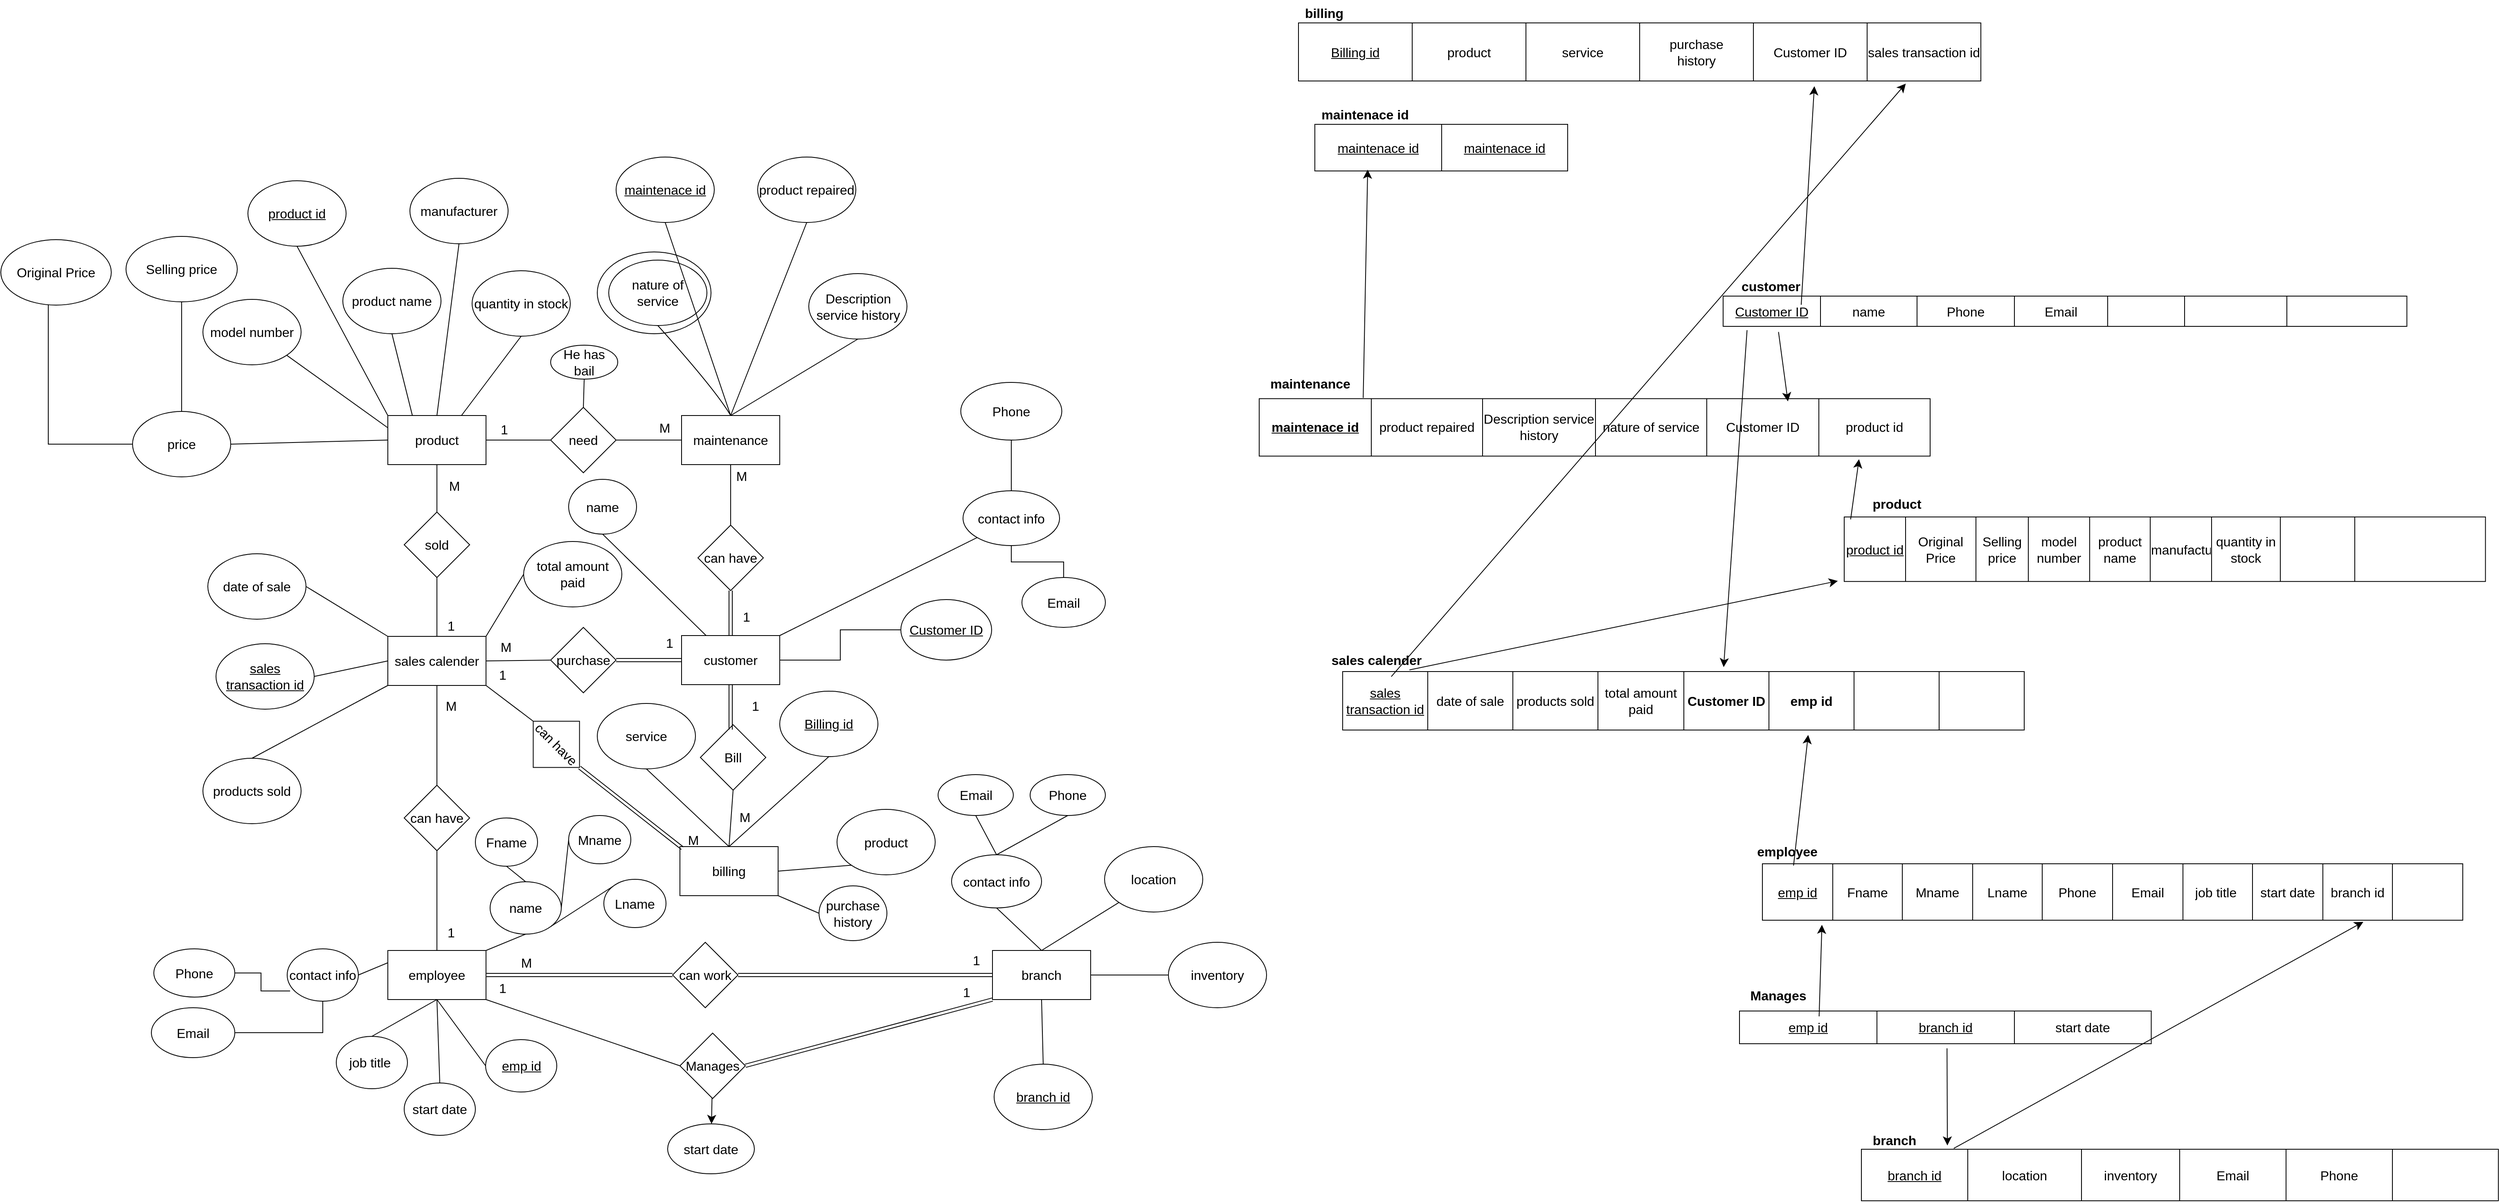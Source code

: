 <mxfile version="21.3.2" type="github">
  <diagram name="Page-1" id="_14LEz57tPDZyepLyran">
    <mxGraphModel dx="2150" dy="1062" grid="0" gridSize="10" guides="1" tooltips="1" connect="1" arrows="1" fold="1" page="0" pageScale="1" pageWidth="827" pageHeight="1169" math="0" shadow="0">
      <root>
        <mxCell id="0" />
        <mxCell id="1" parent="0" />
        <mxCell id="wd9jZNYNMY0b6v13ebfj-4" value="product&lt;span data-lucid-content=&quot;{&amp;quot;t&amp;quot;:&amp;quot;product&amp;quot;,&amp;quot;m&amp;quot;:[{&amp;quot;s&amp;quot;:0,&amp;quot;n&amp;quot;:&amp;quot;a&amp;quot;,&amp;quot;v&amp;quot;:&amp;quot;center&amp;quot;},{&amp;quot;s&amp;quot;:0,&amp;quot;n&amp;quot;:&amp;quot;b&amp;quot;,&amp;quot;v&amp;quot;:true,&amp;quot;e&amp;quot;:7},{&amp;quot;s&amp;quot;:0,&amp;quot;n&amp;quot;:&amp;quot;c&amp;quot;,&amp;quot;v&amp;quot;:&amp;quot;#333333ff&amp;quot;,&amp;quot;e&amp;quot;:7},{&amp;quot;s&amp;quot;:0,&amp;quot;n&amp;quot;:&amp;quot;fc&amp;quot;,&amp;quot;v&amp;quot;:&amp;quot;Bold&amp;quot;,&amp;quot;e&amp;quot;:7},{&amp;quot;s&amp;quot;:0,&amp;quot;n&amp;quot;:&amp;quot;fid&amp;quot;,&amp;quot;v&amp;quot;:5,&amp;quot;e&amp;quot;:7},{&amp;quot;s&amp;quot;:0,&amp;quot;n&amp;quot;:&amp;quot;s&amp;quot;,&amp;quot;v&amp;quot;:22.222,&amp;quot;e&amp;quot;:7}]}&quot; data-lucid-type=&quot;application/vnd.lucid.text&quot;&gt;&lt;/span&gt;&lt;span data-lucid-content=&quot;{&amp;quot;t&amp;quot;:&amp;quot;product&amp;quot;,&amp;quot;m&amp;quot;:[{&amp;quot;s&amp;quot;:0,&amp;quot;n&amp;quot;:&amp;quot;a&amp;quot;,&amp;quot;v&amp;quot;:&amp;quot;center&amp;quot;},{&amp;quot;s&amp;quot;:0,&amp;quot;n&amp;quot;:&amp;quot;b&amp;quot;,&amp;quot;v&amp;quot;:true,&amp;quot;e&amp;quot;:7},{&amp;quot;s&amp;quot;:0,&amp;quot;n&amp;quot;:&amp;quot;c&amp;quot;,&amp;quot;v&amp;quot;:&amp;quot;#333333ff&amp;quot;,&amp;quot;e&amp;quot;:7},{&amp;quot;s&amp;quot;:0,&amp;quot;n&amp;quot;:&amp;quot;fc&amp;quot;,&amp;quot;v&amp;quot;:&amp;quot;Bold&amp;quot;,&amp;quot;e&amp;quot;:7},{&amp;quot;s&amp;quot;:0,&amp;quot;n&amp;quot;:&amp;quot;fid&amp;quot;,&amp;quot;v&amp;quot;:5,&amp;quot;e&amp;quot;:7},{&amp;quot;s&amp;quot;:0,&amp;quot;n&amp;quot;:&amp;quot;s&amp;quot;,&amp;quot;v&amp;quot;:22.222,&amp;quot;e&amp;quot;:7}]}&quot; data-lucid-type=&quot;application/vnd.lucid.text&quot;&gt;&lt;/span&gt;" style="rounded=0;whiteSpace=wrap;html=1;fontSize=16;" parent="1" vertex="1">
          <mxGeometry x="163" y="721" width="120" height="60" as="geometry" />
        </mxCell>
        <mxCell id="4b2ayb3zrJnUfWm3g6P_-13" value="" style="edgeStyle=orthogonalEdgeStyle;rounded=0;orthogonalLoop=1;jettySize=auto;html=1;endArrow=none;endFill=0;" parent="1" source="wd9jZNYNMY0b6v13ebfj-5" target="4b2ayb3zrJnUfWm3g6P_-12" edge="1">
          <mxGeometry relative="1" as="geometry" />
        </mxCell>
        <mxCell id="wd9jZNYNMY0b6v13ebfj-5" value="customer" style="rounded=0;whiteSpace=wrap;html=1;fontSize=16;" parent="1" vertex="1">
          <mxGeometry x="522" y="990" width="120" height="60" as="geometry" />
        </mxCell>
        <mxCell id="wd9jZNYNMY0b6v13ebfj-6" value="employee" style="rounded=0;whiteSpace=wrap;html=1;fontSize=16;" parent="1" vertex="1">
          <mxGeometry x="163" y="1375" width="120" height="60" as="geometry" />
        </mxCell>
        <mxCell id="wd9jZNYNMY0b6v13ebfj-7" value="branch" style="rounded=0;whiteSpace=wrap;html=1;fontSize=16;" parent="1" vertex="1">
          <mxGeometry x="902" y="1375" width="120" height="60" as="geometry" />
        </mxCell>
        <mxCell id="wd9jZNYNMY0b6v13ebfj-8" value="billing" style="rounded=0;whiteSpace=wrap;html=1;fontSize=16;" parent="1" vertex="1">
          <mxGeometry x="520" y="1248" width="120" height="60" as="geometry" />
        </mxCell>
        <mxCell id="wd9jZNYNMY0b6v13ebfj-9" value="sales calender" style="rounded=0;whiteSpace=wrap;html=1;fontSize=16;" parent="1" vertex="1">
          <mxGeometry x="163" y="991" width="120" height="60" as="geometry" />
        </mxCell>
        <mxCell id="wd9jZNYNMY0b6v13ebfj-10" value="maintenance" style="rounded=0;whiteSpace=wrap;html=1;fontSize=16;" parent="1" vertex="1">
          <mxGeometry x="522" y="721" width="120" height="60" as="geometry" />
        </mxCell>
        <mxCell id="wd9jZNYNMY0b6v13ebfj-11" value="need" style="rhombus;whiteSpace=wrap;html=1;fontSize=16;" parent="1" vertex="1">
          <mxGeometry x="362" y="711" width="80" height="80" as="geometry" />
        </mxCell>
        <mxCell id="wd9jZNYNMY0b6v13ebfj-12" value="sold" style="rhombus;whiteSpace=wrap;html=1;fontSize=16;" parent="1" vertex="1">
          <mxGeometry x="183" y="839" width="80" height="80" as="geometry" />
        </mxCell>
        <mxCell id="wd9jZNYNMY0b6v13ebfj-13" value="Bill" style="rhombus;whiteSpace=wrap;html=1;fontSize=16;" parent="1" vertex="1">
          <mxGeometry x="545" y="1099" width="80" height="80" as="geometry" />
        </mxCell>
        <mxCell id="wd9jZNYNMY0b6v13ebfj-14" value="can have" style="rhombus;whiteSpace=wrap;html=1;fontSize=16;" parent="1" vertex="1">
          <mxGeometry x="183" y="1173" width="80" height="80" as="geometry" />
        </mxCell>
        <mxCell id="wd9jZNYNMY0b6v13ebfj-15" value="purchase" style="rhombus;whiteSpace=wrap;html=1;fontSize=16;" parent="1" vertex="1">
          <mxGeometry x="362" y="980" width="80" height="80" as="geometry" />
        </mxCell>
        <mxCell id="wd9jZNYNMY0b6v13ebfj-16" value="product name" style="ellipse;whiteSpace=wrap;html=1;fontSize=16;" parent="1" vertex="1">
          <mxGeometry x="108" y="541" width="120" height="80" as="geometry" />
        </mxCell>
        <mxCell id="wd9jZNYNMY0b6v13ebfj-17" value="quantity in stock" style="ellipse;whiteSpace=wrap;html=1;fontSize=16;" parent="1" vertex="1">
          <mxGeometry x="266" y="544" width="120" height="80" as="geometry" />
        </mxCell>
        <mxCell id="wd9jZNYNMY0b6v13ebfj-18" value="model number" style="ellipse;whiteSpace=wrap;html=1;fontSize=16;" parent="1" vertex="1">
          <mxGeometry x="-63" y="579" width="120" height="80" as="geometry" />
        </mxCell>
        <mxCell id="4b2ayb3zrJnUfWm3g6P_-7" value="" style="edgeStyle=orthogonalEdgeStyle;rounded=0;orthogonalLoop=1;jettySize=auto;html=1;endArrow=none;endFill=0;" parent="1" source="wd9jZNYNMY0b6v13ebfj-19" target="4b2ayb3zrJnUfWm3g6P_-6" edge="1">
          <mxGeometry relative="1" as="geometry">
            <Array as="points">
              <mxPoint x="-252" y="756" />
            </Array>
          </mxGeometry>
        </mxCell>
        <mxCell id="4b2ayb3zrJnUfWm3g6P_-9" value="" style="edgeStyle=orthogonalEdgeStyle;rounded=0;orthogonalLoop=1;jettySize=auto;html=1;endArrow=none;endFill=0;" parent="1" source="wd9jZNYNMY0b6v13ebfj-19" target="4b2ayb3zrJnUfWm3g6P_-8" edge="1">
          <mxGeometry relative="1" as="geometry" />
        </mxCell>
        <mxCell id="wd9jZNYNMY0b6v13ebfj-19" value="price" style="ellipse;whiteSpace=wrap;html=1;fontSize=16;" parent="1" vertex="1">
          <mxGeometry x="-149" y="716" width="120" height="80" as="geometry" />
        </mxCell>
        <mxCell id="wd9jZNYNMY0b6v13ebfj-27" value="" style="endArrow=none;html=1;rounded=0;fontSize=12;startSize=8;endSize=8;curved=1;exitX=1;exitY=0.5;exitDx=0;exitDy=0;entryX=0;entryY=0.5;entryDx=0;entryDy=0;" parent="1" source="wd9jZNYNMY0b6v13ebfj-19" target="wd9jZNYNMY0b6v13ebfj-4" edge="1">
          <mxGeometry width="50" height="50" relative="1" as="geometry">
            <mxPoint x="76" y="912" as="sourcePoint" />
            <mxPoint x="126" y="862" as="targetPoint" />
          </mxGeometry>
        </mxCell>
        <mxCell id="wd9jZNYNMY0b6v13ebfj-28" value="manufacturer" style="ellipse;whiteSpace=wrap;html=1;fontSize=16;" parent="1" vertex="1">
          <mxGeometry x="190" y="431" width="120" height="80" as="geometry" />
        </mxCell>
        <mxCell id="wd9jZNYNMY0b6v13ebfj-29" value="&lt;u&gt;product id&lt;/u&gt;" style="ellipse;whiteSpace=wrap;html=1;fontSize=16;" parent="1" vertex="1">
          <mxGeometry x="-8" y="434" width="120" height="80" as="geometry" />
        </mxCell>
        <mxCell id="wd9jZNYNMY0b6v13ebfj-30" value="" style="endArrow=none;html=1;rounded=0;fontSize=12;startSize=8;endSize=8;curved=1;entryX=1;entryY=1;entryDx=0;entryDy=0;exitX=0;exitY=0.25;exitDx=0;exitDy=0;" parent="1" source="wd9jZNYNMY0b6v13ebfj-4" target="wd9jZNYNMY0b6v13ebfj-18" edge="1">
          <mxGeometry width="50" height="50" relative="1" as="geometry">
            <mxPoint x="-184" y="1195" as="sourcePoint" />
            <mxPoint x="-134" y="1145" as="targetPoint" />
          </mxGeometry>
        </mxCell>
        <mxCell id="wd9jZNYNMY0b6v13ebfj-31" value="" style="endArrow=none;html=1;rounded=0;fontSize=12;startSize=8;endSize=8;curved=1;entryX=0.5;entryY=1;entryDx=0;entryDy=0;exitX=0.25;exitY=0;exitDx=0;exitDy=0;" parent="1" source="wd9jZNYNMY0b6v13ebfj-4" target="wd9jZNYNMY0b6v13ebfj-16" edge="1">
          <mxGeometry width="50" height="50" relative="1" as="geometry">
            <mxPoint x="44" y="924" as="sourcePoint" />
            <mxPoint x="94" y="874" as="targetPoint" />
          </mxGeometry>
        </mxCell>
        <mxCell id="wd9jZNYNMY0b6v13ebfj-32" value="" style="endArrow=none;html=1;rounded=0;fontSize=12;startSize=8;endSize=8;curved=1;entryX=0.5;entryY=1;entryDx=0;entryDy=0;exitX=0.5;exitY=0;exitDx=0;exitDy=0;" parent="1" source="wd9jZNYNMY0b6v13ebfj-4" target="wd9jZNYNMY0b6v13ebfj-28" edge="1">
          <mxGeometry width="50" height="50" relative="1" as="geometry">
            <mxPoint x="203" y="731" as="sourcePoint" />
            <mxPoint x="178" y="631" as="targetPoint" />
          </mxGeometry>
        </mxCell>
        <mxCell id="wd9jZNYNMY0b6v13ebfj-33" value="" style="endArrow=none;html=1;rounded=0;fontSize=12;startSize=8;endSize=8;curved=1;entryX=0.5;entryY=1;entryDx=0;entryDy=0;exitX=0.75;exitY=0;exitDx=0;exitDy=0;" parent="1" source="wd9jZNYNMY0b6v13ebfj-4" target="wd9jZNYNMY0b6v13ebfj-17" edge="1">
          <mxGeometry width="50" height="50" relative="1" as="geometry">
            <mxPoint x="213" y="741" as="sourcePoint" />
            <mxPoint x="188" y="641" as="targetPoint" />
          </mxGeometry>
        </mxCell>
        <mxCell id="wd9jZNYNMY0b6v13ebfj-34" value="" style="endArrow=none;html=1;rounded=0;fontSize=12;startSize=8;endSize=8;curved=1;entryX=0.5;entryY=1;entryDx=0;entryDy=0;exitX=0;exitY=0;exitDx=0;exitDy=0;" parent="1" source="wd9jZNYNMY0b6v13ebfj-4" target="wd9jZNYNMY0b6v13ebfj-29" edge="1">
          <mxGeometry width="50" height="50" relative="1" as="geometry">
            <mxPoint x="233" y="731" as="sourcePoint" />
            <mxPoint x="260" y="521" as="targetPoint" />
          </mxGeometry>
        </mxCell>
        <mxCell id="wd9jZNYNMY0b6v13ebfj-36" value="" style="endArrow=none;html=1;rounded=0;fontSize=12;startSize=8;endSize=8;curved=1;exitX=1;exitY=0.5;exitDx=0;exitDy=0;entryX=0;entryY=0.5;entryDx=0;entryDy=0;" parent="1" source="wd9jZNYNMY0b6v13ebfj-4" target="wd9jZNYNMY0b6v13ebfj-11" edge="1">
          <mxGeometry width="50" height="50" relative="1" as="geometry">
            <mxPoint x="282" y="888" as="sourcePoint" />
            <mxPoint x="332" y="838" as="targetPoint" />
          </mxGeometry>
        </mxCell>
        <mxCell id="wd9jZNYNMY0b6v13ebfj-37" value="" style="endArrow=none;html=1;rounded=0;fontSize=12;startSize=8;endSize=8;curved=1;exitX=1;exitY=0.5;exitDx=0;exitDy=0;entryX=0;entryY=0.5;entryDx=0;entryDy=0;" parent="1" source="wd9jZNYNMY0b6v13ebfj-11" target="wd9jZNYNMY0b6v13ebfj-10" edge="1">
          <mxGeometry width="50" height="50" relative="1" as="geometry">
            <mxPoint x="383" y="884" as="sourcePoint" />
            <mxPoint x="471" y="770" as="targetPoint" />
          </mxGeometry>
        </mxCell>
        <mxCell id="wd9jZNYNMY0b6v13ebfj-38" value="nature of service" style="ellipse;whiteSpace=wrap;html=1;fontSize=16;" parent="1" vertex="1">
          <mxGeometry x="433" y="531" width="120" height="80" as="geometry" />
        </mxCell>
        <mxCell id="wd9jZNYNMY0b6v13ebfj-39" value="Description service history" style="ellipse;whiteSpace=wrap;html=1;fontSize=16;" parent="1" vertex="1">
          <mxGeometry x="677.5" y="547.5" width="120" height="80" as="geometry" />
        </mxCell>
        <mxCell id="wd9jZNYNMY0b6v13ebfj-40" value="product repaired" style="ellipse;whiteSpace=wrap;html=1;fontSize=16;" parent="1" vertex="1">
          <mxGeometry x="615" y="405" width="120" height="80" as="geometry" />
        </mxCell>
        <mxCell id="wd9jZNYNMY0b6v13ebfj-41" value="&lt;u&gt;maintenace id&lt;/u&gt;" style="ellipse;whiteSpace=wrap;html=1;fontSize=16;" parent="1" vertex="1">
          <mxGeometry x="442" y="405" width="120" height="80" as="geometry" />
        </mxCell>
        <mxCell id="wd9jZNYNMY0b6v13ebfj-42" value="" style="endArrow=none;html=1;rounded=0;fontSize=12;startSize=8;endSize=8;curved=1;entryX=0.5;entryY=1;entryDx=0;entryDy=0;exitX=0.5;exitY=0;exitDx=0;exitDy=0;" parent="1" source="wd9jZNYNMY0b6v13ebfj-10" target="wd9jZNYNMY0b6v13ebfj-39" edge="1">
          <mxGeometry width="50" height="50" relative="1" as="geometry">
            <mxPoint x="487" y="717" as="sourcePoint" />
            <mxPoint x="537" y="667" as="targetPoint" />
          </mxGeometry>
        </mxCell>
        <mxCell id="wd9jZNYNMY0b6v13ebfj-43" value="" style="endArrow=none;html=1;rounded=0;fontSize=12;startSize=8;endSize=8;curved=1;entryX=0.5;entryY=1;entryDx=0;entryDy=0;exitX=0.5;exitY=0;exitDx=0;exitDy=0;" parent="1" source="wd9jZNYNMY0b6v13ebfj-10" target="wd9jZNYNMY0b6v13ebfj-40" edge="1">
          <mxGeometry width="50" height="50" relative="1" as="geometry">
            <mxPoint x="497" y="727" as="sourcePoint" />
            <mxPoint x="547" y="677" as="targetPoint" />
          </mxGeometry>
        </mxCell>
        <mxCell id="wd9jZNYNMY0b6v13ebfj-44" value="" style="endArrow=none;html=1;rounded=0;fontSize=12;startSize=8;endSize=8;curved=1;entryX=0.5;entryY=1;entryDx=0;entryDy=0;exitX=0.5;exitY=0;exitDx=0;exitDy=0;" parent="1" source="wd9jZNYNMY0b6v13ebfj-10" target="wd9jZNYNMY0b6v13ebfj-41" edge="1">
          <mxGeometry width="50" height="50" relative="1" as="geometry">
            <mxPoint x="507" y="737" as="sourcePoint" />
            <mxPoint x="557" y="687" as="targetPoint" />
          </mxGeometry>
        </mxCell>
        <mxCell id="wd9jZNYNMY0b6v13ebfj-45" value="" style="endArrow=none;html=1;rounded=0;fontSize=12;startSize=8;endSize=8;curved=1;entryX=0.5;entryY=1;entryDx=0;entryDy=0;exitX=0.5;exitY=0;exitDx=0;exitDy=0;" parent="1" source="wd9jZNYNMY0b6v13ebfj-10" target="wd9jZNYNMY0b6v13ebfj-38" edge="1">
          <mxGeometry width="50" height="50" relative="1" as="geometry">
            <mxPoint x="517" y="747" as="sourcePoint" />
            <mxPoint x="567" y="697" as="targetPoint" />
            <Array as="points">
              <mxPoint x="564" y="690" />
            </Array>
          </mxGeometry>
        </mxCell>
        <mxCell id="wd9jZNYNMY0b6v13ebfj-47" value="" style="endArrow=none;html=1;rounded=0;fontSize=12;startSize=8;endSize=8;curved=1;entryX=0.5;entryY=1;entryDx=0;entryDy=0;exitX=0.5;exitY=0;exitDx=0;exitDy=0;" parent="1" source="wd9jZNYNMY0b6v13ebfj-12" target="wd9jZNYNMY0b6v13ebfj-4" edge="1">
          <mxGeometry width="50" height="50" relative="1" as="geometry">
            <mxPoint x="223" y="851" as="sourcePoint" />
            <mxPoint x="289" y="1142" as="targetPoint" />
          </mxGeometry>
        </mxCell>
        <mxCell id="wd9jZNYNMY0b6v13ebfj-48" value="" style="endArrow=none;html=1;rounded=0;fontSize=12;startSize=8;endSize=8;curved=1;entryX=0.5;entryY=1;entryDx=0;entryDy=0;exitX=0.5;exitY=0;exitDx=0;exitDy=0;" parent="1" source="wd9jZNYNMY0b6v13ebfj-9" target="wd9jZNYNMY0b6v13ebfj-12" edge="1">
          <mxGeometry width="50" height="50" relative="1" as="geometry">
            <mxPoint x="146" y="1171" as="sourcePoint" />
            <mxPoint x="196" y="1121" as="targetPoint" />
          </mxGeometry>
        </mxCell>
        <mxCell id="wd9jZNYNMY0b6v13ebfj-49" value="date of sale" style="ellipse;whiteSpace=wrap;html=1;fontSize=16;" parent="1" vertex="1">
          <mxGeometry x="-57" y="890" width="120" height="80" as="geometry" />
        </mxCell>
        <mxCell id="wd9jZNYNMY0b6v13ebfj-50" value="total amount paid" style="ellipse;whiteSpace=wrap;html=1;fontSize=16;" parent="1" vertex="1">
          <mxGeometry x="329" y="875" width="120" height="80" as="geometry" />
        </mxCell>
        <mxCell id="wd9jZNYNMY0b6v13ebfj-51" value="products sold" style="ellipse;whiteSpace=wrap;html=1;fontSize=16;" parent="1" vertex="1">
          <mxGeometry x="-63" y="1140" width="120" height="80" as="geometry" />
        </mxCell>
        <mxCell id="wd9jZNYNMY0b6v13ebfj-52" value="&lt;u&gt;sales transaction id&lt;/u&gt;" style="ellipse;whiteSpace=wrap;html=1;fontSize=16;" parent="1" vertex="1">
          <mxGeometry x="-47" y="1000" width="120" height="80" as="geometry" />
        </mxCell>
        <mxCell id="wd9jZNYNMY0b6v13ebfj-55" value="" style="endArrow=none;html=1;rounded=0;fontSize=12;startSize=8;endSize=8;curved=1;exitX=1;exitY=0.5;exitDx=0;exitDy=0;entryX=0;entryY=0;entryDx=0;entryDy=0;" parent="1" source="wd9jZNYNMY0b6v13ebfj-49" target="wd9jZNYNMY0b6v13ebfj-9" edge="1">
          <mxGeometry width="50" height="50" relative="1" as="geometry">
            <mxPoint x="107" y="981" as="sourcePoint" />
            <mxPoint x="157" y="931" as="targetPoint" />
          </mxGeometry>
        </mxCell>
        <mxCell id="wd9jZNYNMY0b6v13ebfj-56" value="" style="endArrow=none;html=1;rounded=0;fontSize=12;startSize=8;endSize=8;curved=1;entryX=1;entryY=0.5;entryDx=0;entryDy=0;exitX=0;exitY=0.5;exitDx=0;exitDy=0;" parent="1" source="wd9jZNYNMY0b6v13ebfj-9" target="wd9jZNYNMY0b6v13ebfj-52" edge="1">
          <mxGeometry width="50" height="50" relative="1" as="geometry">
            <mxPoint x="-96" y="1205" as="sourcePoint" />
            <mxPoint x="-46" y="1155" as="targetPoint" />
          </mxGeometry>
        </mxCell>
        <mxCell id="wd9jZNYNMY0b6v13ebfj-59" value="" style="endArrow=none;html=1;rounded=0;fontSize=12;startSize=8;endSize=8;curved=1;exitX=0;exitY=1;exitDx=0;exitDy=0;entryX=0.5;entryY=0;entryDx=0;entryDy=0;" parent="1" source="wd9jZNYNMY0b6v13ebfj-9" target="wd9jZNYNMY0b6v13ebfj-51" edge="1">
          <mxGeometry width="50" height="50" relative="1" as="geometry">
            <mxPoint x="304" y="1096" as="sourcePoint" />
            <mxPoint x="354" y="1046" as="targetPoint" />
          </mxGeometry>
        </mxCell>
        <mxCell id="wd9jZNYNMY0b6v13ebfj-60" value="" style="endArrow=none;html=1;rounded=0;fontSize=12;startSize=8;endSize=8;curved=1;exitX=0;exitY=0.5;exitDx=0;exitDy=0;entryX=1;entryY=0;entryDx=0;entryDy=0;" parent="1" source="wd9jZNYNMY0b6v13ebfj-50" target="wd9jZNYNMY0b6v13ebfj-9" edge="1">
          <mxGeometry width="50" height="50" relative="1" as="geometry">
            <mxPoint x="293" y="1061" as="sourcePoint" />
            <mxPoint x="320" y="1115" as="targetPoint" />
          </mxGeometry>
        </mxCell>
        <mxCell id="wd9jZNYNMY0b6v13ebfj-61" value="" style="endArrow=none;html=1;rounded=0;fontSize=12;startSize=8;endSize=8;curved=1;exitX=1;exitY=0.5;exitDx=0;exitDy=0;entryX=0;entryY=0.5;entryDx=0;entryDy=0;" parent="1" source="wd9jZNYNMY0b6v13ebfj-9" target="wd9jZNYNMY0b6v13ebfj-15" edge="1">
          <mxGeometry width="50" height="50" relative="1" as="geometry">
            <mxPoint x="339" y="1037" as="sourcePoint" />
            <mxPoint x="389" y="987" as="targetPoint" />
          </mxGeometry>
        </mxCell>
        <mxCell id="wd9jZNYNMY0b6v13ebfj-63" value="name" style="ellipse;whiteSpace=wrap;html=1;fontSize=16;" parent="1" vertex="1">
          <mxGeometry x="384" y="799" width="83" height="67" as="geometry" />
        </mxCell>
        <mxCell id="4b2ayb3zrJnUfWm3g6P_-2" value="" style="edgeStyle=orthogonalEdgeStyle;rounded=0;orthogonalLoop=1;jettySize=auto;html=1;endArrow=none;endFill=0;" parent="1" source="wd9jZNYNMY0b6v13ebfj-65" target="4b2ayb3zrJnUfWm3g6P_-1" edge="1">
          <mxGeometry relative="1" as="geometry" />
        </mxCell>
        <mxCell id="4b2ayb3zrJnUfWm3g6P_-4" value="" style="edgeStyle=orthogonalEdgeStyle;rounded=0;orthogonalLoop=1;jettySize=auto;html=1;endArrow=none;endFill=0;" parent="1" source="wd9jZNYNMY0b6v13ebfj-65" target="4b2ayb3zrJnUfWm3g6P_-3" edge="1">
          <mxGeometry relative="1" as="geometry" />
        </mxCell>
        <mxCell id="wd9jZNYNMY0b6v13ebfj-65" value="contact info" style="ellipse;whiteSpace=wrap;html=1;fontSize=16;" parent="1" vertex="1">
          <mxGeometry x="866" y="813" width="118" height="67" as="geometry" />
        </mxCell>
        <mxCell id="wd9jZNYNMY0b6v13ebfj-66" value="purchase&lt;br&gt;history" style="ellipse;whiteSpace=wrap;html=1;fontSize=16;" parent="1" vertex="1">
          <mxGeometry x="690" y="1296" width="83" height="67" as="geometry" />
        </mxCell>
        <mxCell id="wd9jZNYNMY0b6v13ebfj-67" value="" style="endArrow=none;html=1;rounded=0;fontSize=12;startSize=8;endSize=8;curved=1;entryX=0.5;entryY=1;entryDx=0;entryDy=0;exitX=0.25;exitY=0;exitDx=0;exitDy=0;" parent="1" source="wd9jZNYNMY0b6v13ebfj-5" target="wd9jZNYNMY0b6v13ebfj-63" edge="1">
          <mxGeometry width="50" height="50" relative="1" as="geometry">
            <mxPoint x="499" y="1167" as="sourcePoint" />
            <mxPoint x="549" y="1117" as="targetPoint" />
          </mxGeometry>
        </mxCell>
        <mxCell id="wd9jZNYNMY0b6v13ebfj-68" value="" style="endArrow=none;html=1;rounded=0;fontSize=12;startSize=8;endSize=8;curved=1;entryX=0;entryY=1;entryDx=0;entryDy=0;exitX=1;exitY=0;exitDx=0;exitDy=0;" parent="1" source="wd9jZNYNMY0b6v13ebfj-5" target="wd9jZNYNMY0b6v13ebfj-65" edge="1">
          <mxGeometry width="50" height="50" relative="1" as="geometry">
            <mxPoint x="612" y="1196" as="sourcePoint" />
            <mxPoint x="662" y="1146" as="targetPoint" />
          </mxGeometry>
        </mxCell>
        <mxCell id="wd9jZNYNMY0b6v13ebfj-71" value="" style="endArrow=none;html=1;rounded=0;fontSize=12;startSize=8;endSize=8;curved=1;entryX=0;entryY=0.5;entryDx=0;entryDy=0;exitX=1;exitY=1;exitDx=0;exitDy=0;" parent="1" source="wd9jZNYNMY0b6v13ebfj-8" target="wd9jZNYNMY0b6v13ebfj-66" edge="1">
          <mxGeometry width="50" height="50" relative="1" as="geometry">
            <mxPoint x="592" y="1000" as="sourcePoint" />
            <mxPoint x="716" y="973" as="targetPoint" />
          </mxGeometry>
        </mxCell>
        <mxCell id="wd9jZNYNMY0b6v13ebfj-74" value="" style="endArrow=none;html=1;rounded=0;fontSize=12;startSize=8;endSize=8;curved=1;exitX=0.5;exitY=1;exitDx=0;exitDy=0;entryX=0.5;entryY=0;entryDx=0;entryDy=0;" parent="1" source="wd9jZNYNMY0b6v13ebfj-13" target="wd9jZNYNMY0b6v13ebfj-8" edge="1">
          <mxGeometry width="50" height="50" relative="1" as="geometry">
            <mxPoint x="793" y="1187" as="sourcePoint" />
            <mxPoint x="585" y="1243" as="targetPoint" />
          </mxGeometry>
        </mxCell>
        <mxCell id="wd9jZNYNMY0b6v13ebfj-75" value="service" style="ellipse;whiteSpace=wrap;html=1;fontSize=16;" parent="1" vertex="1">
          <mxGeometry x="419" y="1073" width="120" height="80" as="geometry" />
        </mxCell>
        <mxCell id="wd9jZNYNMY0b6v13ebfj-76" value="&lt;u&gt;Billing id&lt;/u&gt;" style="ellipse;whiteSpace=wrap;html=1;fontSize=16;" parent="1" vertex="1">
          <mxGeometry x="642" y="1058" width="120" height="80" as="geometry" />
        </mxCell>
        <mxCell id="wd9jZNYNMY0b6v13ebfj-79" value="product" style="ellipse;whiteSpace=wrap;html=1;fontSize=16;" parent="1" vertex="1">
          <mxGeometry x="712" y="1202.5" width="120" height="80" as="geometry" />
        </mxCell>
        <mxCell id="wd9jZNYNMY0b6v13ebfj-82" style="edgeStyle=none;curved=1;rounded=0;orthogonalLoop=1;jettySize=auto;html=1;exitX=1;exitY=0;exitDx=0;exitDy=0;fontSize=12;startSize=8;endSize=8;" parent="1" edge="1">
          <mxGeometry relative="1" as="geometry">
            <mxPoint x="985.426" y="1205.716" as="sourcePoint" />
            <mxPoint x="985.794" y="1205.963" as="targetPoint" />
          </mxGeometry>
        </mxCell>
        <mxCell id="wd9jZNYNMY0b6v13ebfj-83" value="" style="endArrow=none;html=1;rounded=0;fontSize=12;startSize=8;endSize=8;curved=1;entryX=0.5;entryY=1;entryDx=0;entryDy=0;exitX=0.5;exitY=0;exitDx=0;exitDy=0;" parent="1" source="wd9jZNYNMY0b6v13ebfj-8" target="wd9jZNYNMY0b6v13ebfj-76" edge="1">
          <mxGeometry width="50" height="50" relative="1" as="geometry">
            <mxPoint x="1016" y="970" as="sourcePoint" />
            <mxPoint x="1066" y="920" as="targetPoint" />
          </mxGeometry>
        </mxCell>
        <mxCell id="wd9jZNYNMY0b6v13ebfj-84" value="" style="endArrow=none;html=1;rounded=0;fontSize=12;startSize=8;endSize=8;curved=1;entryX=0.5;entryY=1;entryDx=0;entryDy=0;exitX=0.5;exitY=0;exitDx=0;exitDy=0;" parent="1" source="wd9jZNYNMY0b6v13ebfj-8" target="wd9jZNYNMY0b6v13ebfj-75" edge="1">
          <mxGeometry width="50" height="50" relative="1" as="geometry">
            <mxPoint x="1016" y="948" as="sourcePoint" />
            <mxPoint x="1066" y="898" as="targetPoint" />
          </mxGeometry>
        </mxCell>
        <mxCell id="wd9jZNYNMY0b6v13ebfj-86" value="" style="endArrow=none;html=1;rounded=0;fontSize=12;startSize=8;endSize=8;curved=1;entryX=0;entryY=1;entryDx=0;entryDy=0;exitX=1;exitY=0.5;exitDx=0;exitDy=0;" parent="1" source="wd9jZNYNMY0b6v13ebfj-8" target="wd9jZNYNMY0b6v13ebfj-79" edge="1">
          <mxGeometry width="50" height="50" relative="1" as="geometry">
            <mxPoint x="1080" y="1037" as="sourcePoint" />
            <mxPoint x="1130" y="987" as="targetPoint" />
          </mxGeometry>
        </mxCell>
        <mxCell id="wd9jZNYNMY0b6v13ebfj-90" value="" style="endArrow=none;html=1;rounded=0;fontSize=12;startSize=8;endSize=8;curved=1;entryX=0.5;entryY=1;entryDx=0;entryDy=0;exitX=0.5;exitY=0;exitDx=0;exitDy=0;" parent="1" source="wd9jZNYNMY0b6v13ebfj-14" target="wd9jZNYNMY0b6v13ebfj-9" edge="1">
          <mxGeometry width="50" height="50" relative="1" as="geometry">
            <mxPoint x="347" y="1282" as="sourcePoint" />
            <mxPoint x="397" y="1232" as="targetPoint" />
          </mxGeometry>
        </mxCell>
        <mxCell id="wd9jZNYNMY0b6v13ebfj-91" value="" style="endArrow=none;html=1;rounded=0;fontSize=12;startSize=8;endSize=8;curved=1;entryX=0.5;entryY=1;entryDx=0;entryDy=0;exitX=0.5;exitY=0;exitDx=0;exitDy=0;" parent="1" source="wd9jZNYNMY0b6v13ebfj-6" target="wd9jZNYNMY0b6v13ebfj-14" edge="1">
          <mxGeometry width="50" height="50" relative="1" as="geometry">
            <mxPoint x="191" y="1333" as="sourcePoint" />
            <mxPoint x="241" y="1283" as="targetPoint" />
          </mxGeometry>
        </mxCell>
        <mxCell id="wd9jZNYNMY0b6v13ebfj-92" value="start date" style="ellipse;whiteSpace=wrap;html=1;fontSize=16;" parent="1" vertex="1">
          <mxGeometry x="183" y="1537" width="87" height="64" as="geometry" />
        </mxCell>
        <mxCell id="wd9jZNYNMY0b6v13ebfj-93" value="&lt;u&gt;emp id&lt;/u&gt;" style="ellipse;whiteSpace=wrap;html=1;fontSize=16;" parent="1" vertex="1">
          <mxGeometry x="282.5" y="1484" width="87" height="64" as="geometry" />
        </mxCell>
        <mxCell id="wd9jZNYNMY0b6v13ebfj-94" value="job title&amp;nbsp;" style="ellipse;whiteSpace=wrap;html=1;fontSize=16;" parent="1" vertex="1">
          <mxGeometry x="100" y="1480" width="87" height="64" as="geometry" />
        </mxCell>
        <mxCell id="wd9jZNYNMY0b6v13ebfj-95" value="contact info" style="ellipse;whiteSpace=wrap;html=1;fontSize=16;" parent="1" vertex="1">
          <mxGeometry x="40" y="1373" width="87" height="64" as="geometry" />
        </mxCell>
        <mxCell id="wd9jZNYNMY0b6v13ebfj-96" value="name" style="ellipse;whiteSpace=wrap;html=1;fontSize=16;" parent="1" vertex="1">
          <mxGeometry x="288" y="1291" width="87" height="64" as="geometry" />
        </mxCell>
        <mxCell id="wd9jZNYNMY0b6v13ebfj-97" value="" style="endArrow=none;html=1;rounded=0;fontSize=12;startSize=8;endSize=8;curved=1;entryX=0.5;entryY=1;entryDx=0;entryDy=0;exitX=0.5;exitY=0;exitDx=0;exitDy=0;" parent="1" source="wd9jZNYNMY0b6v13ebfj-94" target="wd9jZNYNMY0b6v13ebfj-6" edge="1">
          <mxGeometry width="50" height="50" relative="1" as="geometry">
            <mxPoint x="202" y="1519" as="sourcePoint" />
            <mxPoint x="252" y="1469" as="targetPoint" />
          </mxGeometry>
        </mxCell>
        <mxCell id="wd9jZNYNMY0b6v13ebfj-98" value="" style="endArrow=none;html=1;rounded=0;fontSize=12;startSize=8;endSize=8;curved=1;entryX=0.5;entryY=1;entryDx=0;entryDy=0;exitX=0.5;exitY=0;exitDx=0;exitDy=0;" parent="1" source="wd9jZNYNMY0b6v13ebfj-92" target="wd9jZNYNMY0b6v13ebfj-6" edge="1">
          <mxGeometry width="50" height="50" relative="1" as="geometry">
            <mxPoint x="403" y="1556" as="sourcePoint" />
            <mxPoint x="453" y="1506" as="targetPoint" />
          </mxGeometry>
        </mxCell>
        <mxCell id="wd9jZNYNMY0b6v13ebfj-99" value="" style="endArrow=none;html=1;rounded=0;fontSize=12;startSize=8;endSize=8;curved=1;exitX=0.5;exitY=1;exitDx=0;exitDy=0;entryX=0;entryY=0.5;entryDx=0;entryDy=0;" parent="1" source="wd9jZNYNMY0b6v13ebfj-6" target="wd9jZNYNMY0b6v13ebfj-93" edge="1">
          <mxGeometry width="50" height="50" relative="1" as="geometry">
            <mxPoint x="444" y="1496" as="sourcePoint" />
            <mxPoint x="494" y="1446" as="targetPoint" />
          </mxGeometry>
        </mxCell>
        <mxCell id="wd9jZNYNMY0b6v13ebfj-100" value="" style="endArrow=none;html=1;rounded=0;fontSize=12;startSize=8;endSize=8;curved=1;exitX=1;exitY=0;exitDx=0;exitDy=0;entryX=0.5;entryY=1;entryDx=0;entryDy=0;" parent="1" source="wd9jZNYNMY0b6v13ebfj-6" target="wd9jZNYNMY0b6v13ebfj-96" edge="1">
          <mxGeometry width="50" height="50" relative="1" as="geometry">
            <mxPoint x="456" y="1424" as="sourcePoint" />
            <mxPoint x="506" y="1374" as="targetPoint" />
          </mxGeometry>
        </mxCell>
        <mxCell id="wd9jZNYNMY0b6v13ebfj-101" value="" style="endArrow=none;html=1;rounded=0;fontSize=12;startSize=8;endSize=8;curved=1;exitX=1;exitY=0.5;exitDx=0;exitDy=0;entryX=0;entryY=0.25;entryDx=0;entryDy=0;" parent="1" source="wd9jZNYNMY0b6v13ebfj-95" target="wd9jZNYNMY0b6v13ebfj-6" edge="1">
          <mxGeometry width="50" height="50" relative="1" as="geometry">
            <mxPoint x="127" y="1360" as="sourcePoint" />
            <mxPoint x="177" y="1310" as="targetPoint" />
          </mxGeometry>
        </mxCell>
        <mxCell id="wd9jZNYNMY0b6v13ebfj-102" value="Mname" style="ellipse;whiteSpace=wrap;html=1;fontSize=16;" parent="1" vertex="1">
          <mxGeometry x="384" y="1210" width="76" height="59" as="geometry" />
        </mxCell>
        <mxCell id="wd9jZNYNMY0b6v13ebfj-103" value="Fname" style="ellipse;whiteSpace=wrap;html=1;fontSize=16;" parent="1" vertex="1">
          <mxGeometry x="270" y="1213" width="76" height="59" as="geometry" />
        </mxCell>
        <mxCell id="wd9jZNYNMY0b6v13ebfj-104" value="Lname" style="ellipse;whiteSpace=wrap;html=1;fontSize=16;" parent="1" vertex="1">
          <mxGeometry x="427" y="1288" width="76" height="59" as="geometry" />
        </mxCell>
        <mxCell id="wd9jZNYNMY0b6v13ebfj-105" value="" style="endArrow=none;html=1;rounded=0;fontSize=12;startSize=8;endSize=8;curved=1;entryX=0.5;entryY=1;entryDx=0;entryDy=0;exitX=0.5;exitY=0;exitDx=0;exitDy=0;" parent="1" source="wd9jZNYNMY0b6v13ebfj-96" target="wd9jZNYNMY0b6v13ebfj-103" edge="1">
          <mxGeometry width="50" height="50" relative="1" as="geometry">
            <mxPoint x="272" y="1349" as="sourcePoint" />
            <mxPoint x="322" y="1299" as="targetPoint" />
          </mxGeometry>
        </mxCell>
        <mxCell id="wd9jZNYNMY0b6v13ebfj-106" value="" style="endArrow=none;html=1;rounded=0;fontSize=12;startSize=8;endSize=8;curved=1;exitX=1;exitY=0.5;exitDx=0;exitDy=0;entryX=0;entryY=0.5;entryDx=0;entryDy=0;" parent="1" source="wd9jZNYNMY0b6v13ebfj-96" target="wd9jZNYNMY0b6v13ebfj-102" edge="1">
          <mxGeometry width="50" height="50" relative="1" as="geometry">
            <mxPoint x="476" y="1343" as="sourcePoint" />
            <mxPoint x="526" y="1293" as="targetPoint" />
          </mxGeometry>
        </mxCell>
        <mxCell id="wd9jZNYNMY0b6v13ebfj-107" value="" style="endArrow=none;html=1;rounded=0;fontSize=12;startSize=8;endSize=8;curved=1;exitX=1;exitY=1;exitDx=0;exitDy=0;entryX=0;entryY=0;entryDx=0;entryDy=0;" parent="1" source="wd9jZNYNMY0b6v13ebfj-96" target="wd9jZNYNMY0b6v13ebfj-104" edge="1">
          <mxGeometry width="50" height="50" relative="1" as="geometry">
            <mxPoint x="518" y="1599" as="sourcePoint" />
            <mxPoint x="568" y="1549" as="targetPoint" />
          </mxGeometry>
        </mxCell>
        <mxCell id="wd9jZNYNMY0b6v13ebfj-110" style="edgeStyle=none;curved=1;rounded=0;orthogonalLoop=1;jettySize=auto;html=1;exitX=1;exitY=0;exitDx=0;exitDy=0;fontSize=12;startSize=8;endSize=8;" parent="1" edge="1">
          <mxGeometry relative="1" as="geometry">
            <mxPoint x="429.5" y="1402" as="sourcePoint" />
            <mxPoint x="429.5" y="1402" as="targetPoint" />
          </mxGeometry>
        </mxCell>
        <mxCell id="wd9jZNYNMY0b6v13ebfj-113" value="can work" style="rhombus;whiteSpace=wrap;html=1;fontSize=16;" parent="1" vertex="1">
          <mxGeometry x="511" y="1365" width="80" height="80" as="geometry" />
        </mxCell>
        <mxCell id="wd9jZNYNMY0b6v13ebfj-116" value="contact info" style="ellipse;whiteSpace=wrap;html=1;fontSize=16;" parent="1" vertex="1">
          <mxGeometry x="852" y="1258" width="110" height="65" as="geometry" />
        </mxCell>
        <mxCell id="wd9jZNYNMY0b6v13ebfj-117" value="location" style="ellipse;whiteSpace=wrap;html=1;fontSize=16;" parent="1" vertex="1">
          <mxGeometry x="1039" y="1248" width="120" height="80" as="geometry" />
        </mxCell>
        <mxCell id="wd9jZNYNMY0b6v13ebfj-118" value="inventory" style="ellipse;whiteSpace=wrap;html=1;fontSize=16;" parent="1" vertex="1">
          <mxGeometry x="1117" y="1365" width="120" height="80" as="geometry" />
        </mxCell>
        <mxCell id="wd9jZNYNMY0b6v13ebfj-119" value="&lt;u&gt;branch id&lt;/u&gt;" style="ellipse;whiteSpace=wrap;html=1;fontSize=16;" parent="1" vertex="1">
          <mxGeometry x="904" y="1514" width="120" height="80" as="geometry" />
        </mxCell>
        <mxCell id="wd9jZNYNMY0b6v13ebfj-120" value="" style="endArrow=none;html=1;rounded=0;fontSize=12;startSize=8;endSize=8;curved=1;entryX=0.5;entryY=1;entryDx=0;entryDy=0;exitX=0.5;exitY=0;exitDx=0;exitDy=0;" parent="1" source="wd9jZNYNMY0b6v13ebfj-7" target="wd9jZNYNMY0b6v13ebfj-116" edge="1">
          <mxGeometry width="50" height="50" relative="1" as="geometry">
            <mxPoint x="945" y="1392" as="sourcePoint" />
            <mxPoint x="995" y="1342" as="targetPoint" />
          </mxGeometry>
        </mxCell>
        <mxCell id="wd9jZNYNMY0b6v13ebfj-121" value="" style="endArrow=none;html=1;rounded=0;fontSize=12;startSize=8;endSize=8;curved=1;entryX=0;entryY=1;entryDx=0;entryDy=0;exitX=0.5;exitY=0;exitDx=0;exitDy=0;" parent="1" source="wd9jZNYNMY0b6v13ebfj-7" target="wd9jZNYNMY0b6v13ebfj-117" edge="1">
          <mxGeometry width="50" height="50" relative="1" as="geometry">
            <mxPoint x="876" y="1535" as="sourcePoint" />
            <mxPoint x="926" y="1485" as="targetPoint" />
          </mxGeometry>
        </mxCell>
        <mxCell id="wd9jZNYNMY0b6v13ebfj-122" value="" style="endArrow=none;html=1;rounded=0;fontSize=12;startSize=8;endSize=8;curved=1;entryX=0;entryY=0.5;entryDx=0;entryDy=0;exitX=1;exitY=0.5;exitDx=0;exitDy=0;" parent="1" source="wd9jZNYNMY0b6v13ebfj-7" target="wd9jZNYNMY0b6v13ebfj-118" edge="1">
          <mxGeometry width="50" height="50" relative="1" as="geometry">
            <mxPoint x="979" y="1544" as="sourcePoint" />
            <mxPoint x="1029" y="1494" as="targetPoint" />
          </mxGeometry>
        </mxCell>
        <mxCell id="wd9jZNYNMY0b6v13ebfj-123" value="" style="endArrow=none;html=1;rounded=0;fontSize=12;startSize=8;endSize=8;curved=1;entryX=0.5;entryY=0;entryDx=0;entryDy=0;exitX=0.5;exitY=1;exitDx=0;exitDy=0;" parent="1" source="wd9jZNYNMY0b6v13ebfj-7" target="wd9jZNYNMY0b6v13ebfj-119" edge="1">
          <mxGeometry width="50" height="50" relative="1" as="geometry">
            <mxPoint x="651" y="1581" as="sourcePoint" />
            <mxPoint x="701" y="1531" as="targetPoint" />
          </mxGeometry>
        </mxCell>
        <mxCell id="wd9jZNYNMY0b6v13ebfj-130" value="1" style="text;html=1;align=center;verticalAlign=middle;resizable=0;points=[];autosize=1;strokeColor=none;fillColor=none;fontSize=16;" parent="1" vertex="1">
          <mxGeometry x="291" y="722" width="27" height="31" as="geometry" />
        </mxCell>
        <mxCell id="wd9jZNYNMY0b6v13ebfj-131" value="M" style="text;html=1;align=center;verticalAlign=middle;resizable=0;points=[];autosize=1;strokeColor=none;fillColor=none;fontSize=16;" parent="1" vertex="1">
          <mxGeometry x="485" y="720" width="31" height="31" as="geometry" />
        </mxCell>
        <mxCell id="wd9jZNYNMY0b6v13ebfj-132" value="" style="endArrow=classic;startArrow=classic;html=1;rounded=0;fontSize=12;curved=1;exitX=1;exitY=0.5;exitDx=0;exitDy=0;entryX=0;entryY=0.5;entryDx=0;entryDy=0;shape=link;" parent="1" source="wd9jZNYNMY0b6v13ebfj-15" target="wd9jZNYNMY0b6v13ebfj-5" edge="1">
          <mxGeometry width="50" height="50" relative="1" as="geometry">
            <mxPoint x="447" y="1062" as="sourcePoint" />
            <mxPoint x="497" y="1012" as="targetPoint" />
          </mxGeometry>
        </mxCell>
        <mxCell id="wd9jZNYNMY0b6v13ebfj-133" value="" style="endArrow=classic;startArrow=classic;html=1;rounded=0;fontSize=12;curved=1;exitX=0.5;exitY=1;exitDx=0;exitDy=0;shape=link;" parent="1" source="wd9jZNYNMY0b6v13ebfj-5" edge="1">
          <mxGeometry width="50" height="50" relative="1" as="geometry">
            <mxPoint x="659" y="1121" as="sourcePoint" />
            <mxPoint x="582" y="1105" as="targetPoint" />
          </mxGeometry>
        </mxCell>
        <mxCell id="wd9jZNYNMY0b6v13ebfj-134" value="M" style="text;html=1;align=center;verticalAlign=middle;resizable=0;points=[];autosize=1;strokeColor=none;fillColor=none;fontSize=16;" parent="1" vertex="1">
          <mxGeometry x="291" y="988" width="31" height="31" as="geometry" />
        </mxCell>
        <mxCell id="wd9jZNYNMY0b6v13ebfj-136" value="1" style="text;html=1;align=center;verticalAlign=middle;resizable=0;points=[];autosize=1;strokeColor=none;fillColor=none;fontSize=16;" parent="1" vertex="1">
          <mxGeometry x="493" y="983" width="27" height="31" as="geometry" />
        </mxCell>
        <mxCell id="wd9jZNYNMY0b6v13ebfj-137" value="1" style="text;html=1;align=center;verticalAlign=middle;resizable=0;points=[];autosize=1;strokeColor=none;fillColor=none;fontSize=16;" parent="1" vertex="1">
          <mxGeometry x="598" y="1060" width="27" height="31" as="geometry" />
        </mxCell>
        <mxCell id="wd9jZNYNMY0b6v13ebfj-138" value="M" style="text;html=1;align=center;verticalAlign=middle;resizable=0;points=[];autosize=1;strokeColor=none;fillColor=none;fontSize=16;" parent="1" vertex="1">
          <mxGeometry x="520" y="1224" width="31" height="31" as="geometry" />
        </mxCell>
        <mxCell id="wd9jZNYNMY0b6v13ebfj-139" value="1" style="text;html=1;align=center;verticalAlign=middle;resizable=0;points=[];autosize=1;strokeColor=none;fillColor=none;fontSize=16;" parent="1" vertex="1">
          <mxGeometry x="226" y="1337" width="27" height="31" as="geometry" />
        </mxCell>
        <mxCell id="wd9jZNYNMY0b6v13ebfj-140" value="M" style="text;html=1;align=center;verticalAlign=middle;resizable=0;points=[];autosize=1;strokeColor=none;fillColor=none;fontSize=16;" parent="1" vertex="1">
          <mxGeometry x="224" y="1060" width="31" height="31" as="geometry" />
        </mxCell>
        <mxCell id="wd9jZNYNMY0b6v13ebfj-141" value="M" style="text;html=1;align=center;verticalAlign=middle;resizable=0;points=[];autosize=1;strokeColor=none;fillColor=none;fontSize=16;" parent="1" vertex="1">
          <mxGeometry x="316" y="1374" width="31" height="31" as="geometry" />
        </mxCell>
        <mxCell id="wd9jZNYNMY0b6v13ebfj-142" value="1" style="text;html=1;align=center;verticalAlign=middle;resizable=0;points=[];autosize=1;strokeColor=none;fillColor=none;fontSize=16;" parent="1" vertex="1">
          <mxGeometry x="868" y="1371" width="27" height="31" as="geometry" />
        </mxCell>
        <mxCell id="wd9jZNYNMY0b6v13ebfj-143" value="" style="endArrow=classic;startArrow=classic;html=1;rounded=0;fontSize=12;curved=1;exitX=1;exitY=0.5;exitDx=0;exitDy=0;entryX=0;entryY=0.5;entryDx=0;entryDy=0;shape=link;" parent="1" source="wd9jZNYNMY0b6v13ebfj-6" target="wd9jZNYNMY0b6v13ebfj-113" edge="1">
          <mxGeometry width="50" height="50" relative="1" as="geometry">
            <mxPoint x="348" y="1456" as="sourcePoint" />
            <mxPoint x="398" y="1406" as="targetPoint" />
          </mxGeometry>
        </mxCell>
        <mxCell id="wd9jZNYNMY0b6v13ebfj-144" value="" style="endArrow=classic;startArrow=classic;html=1;rounded=0;fontSize=12;curved=1;exitX=1;exitY=0.5;exitDx=0;exitDy=0;entryX=0;entryY=0.5;entryDx=0;entryDy=0;shape=link;" parent="1" source="wd9jZNYNMY0b6v13ebfj-113" target="wd9jZNYNMY0b6v13ebfj-7" edge="1">
          <mxGeometry width="50" height="50" relative="1" as="geometry">
            <mxPoint x="627" y="1427" as="sourcePoint" />
            <mxPoint x="677" y="1377" as="targetPoint" />
          </mxGeometry>
        </mxCell>
        <mxCell id="2Am0kUUwo3GScjb7PXct-1" value="M" style="text;html=1;align=center;verticalAlign=middle;resizable=0;points=[];autosize=1;strokeColor=none;fillColor=none;fontSize=16;" parent="1" vertex="1">
          <mxGeometry x="228" y="791" width="31" height="31" as="geometry" />
        </mxCell>
        <mxCell id="2Am0kUUwo3GScjb7PXct-2" value="1" style="text;html=1;align=center;verticalAlign=middle;resizable=0;points=[];autosize=1;strokeColor=none;fillColor=none;fontSize=16;" parent="1" vertex="1">
          <mxGeometry x="226" y="962" width="27" height="31" as="geometry" />
        </mxCell>
        <mxCell id="2Am0kUUwo3GScjb7PXct-5" value="" style="endArrow=none;html=1;rounded=0;fontSize=12;startSize=8;endSize=8;curved=1;entryX=0.5;entryY=1;entryDx=0;entryDy=0;exitX=0.5;exitY=0;exitDx=0;exitDy=0;" parent="1" source="2Am0kUUwo3GScjb7PXct-8" target="wd9jZNYNMY0b6v13ebfj-10" edge="1">
          <mxGeometry width="50" height="50" relative="1" as="geometry">
            <mxPoint x="582" y="853" as="sourcePoint" />
            <mxPoint x="574" y="1083" as="targetPoint" />
          </mxGeometry>
        </mxCell>
        <mxCell id="2Am0kUUwo3GScjb7PXct-8" value="can have" style="rhombus;whiteSpace=wrap;html=1;fontSize=16;" parent="1" vertex="1">
          <mxGeometry x="542" y="855" width="80" height="80" as="geometry" />
        </mxCell>
        <mxCell id="2Am0kUUwo3GScjb7PXct-9" value="" style="endArrow=none;html=1;rounded=0;fontSize=12;curved=1;entryX=0.5;entryY=1;entryDx=0;entryDy=0;exitX=0.5;exitY=0;exitDx=0;exitDy=0;shape=link;" parent="1" source="wd9jZNYNMY0b6v13ebfj-5" target="2Am0kUUwo3GScjb7PXct-8" edge="1">
          <mxGeometry width="50" height="50" relative="1" as="geometry">
            <mxPoint x="683" y="845" as="sourcePoint" />
            <mxPoint x="733" y="795" as="targetPoint" />
          </mxGeometry>
        </mxCell>
        <mxCell id="2Am0kUUwo3GScjb7PXct-10" value="" style="endArrow=none;html=1;rounded=0;fontSize=12;startSize=8;endSize=8;curved=1;exitX=1;exitY=1;exitDx=0;exitDy=0;entryX=0;entryY=0.5;entryDx=0;entryDy=0;" parent="1" source="wd9jZNYNMY0b6v13ebfj-9" target="2Am0kUUwo3GScjb7PXct-11" edge="1">
          <mxGeometry width="50" height="50" relative="1" as="geometry">
            <mxPoint x="284" y="1158" as="sourcePoint" />
            <mxPoint x="323" y="1093" as="targetPoint" />
          </mxGeometry>
        </mxCell>
        <mxCell id="2Am0kUUwo3GScjb7PXct-11" value="can have" style="rhombus;whiteSpace=wrap;html=1;fontSize=16;rotation=45;" parent="1" vertex="1">
          <mxGeometry x="329" y="1083" width="80" height="80" as="geometry" />
        </mxCell>
        <mxCell id="2Am0kUUwo3GScjb7PXct-12" value="" style="endArrow=none;html=1;rounded=0;fontSize=12;curved=1;exitX=1;exitY=0.5;exitDx=0;exitDy=0;entryX=0.097;entryY=0.839;entryDx=0;entryDy=0;entryPerimeter=0;shape=link;" parent="1" source="2Am0kUUwo3GScjb7PXct-11" target="wd9jZNYNMY0b6v13ebfj-138" edge="1">
          <mxGeometry width="50" height="50" relative="1" as="geometry">
            <mxPoint x="337" y="1186" as="sourcePoint" />
            <mxPoint x="387" y="1136" as="targetPoint" />
          </mxGeometry>
        </mxCell>
        <mxCell id="2Am0kUUwo3GScjb7PXct-13" value="1" style="text;html=1;align=center;verticalAlign=middle;resizable=0;points=[];autosize=1;strokeColor=none;fillColor=none;fontSize=16;" parent="1" vertex="1">
          <mxGeometry x="289" y="1022" width="27" height="31" as="geometry" />
        </mxCell>
        <mxCell id="2Am0kUUwo3GScjb7PXct-14" value="M" style="text;html=1;align=center;verticalAlign=middle;resizable=0;points=[];autosize=1;strokeColor=none;fillColor=none;fontSize=16;" parent="1" vertex="1">
          <mxGeometry x="583" y="1196" width="31" height="31" as="geometry" />
        </mxCell>
        <mxCell id="4b2ayb3zrJnUfWm3g6P_-1" value="Phone" style="ellipse;whiteSpace=wrap;html=1;fontSize=16;" parent="1" vertex="1">
          <mxGeometry x="863.25" y="680.5" width="123.5" height="70.5" as="geometry" />
        </mxCell>
        <mxCell id="4b2ayb3zrJnUfWm3g6P_-3" value="Email" style="ellipse;whiteSpace=wrap;html=1;fontSize=16;" parent="1" vertex="1">
          <mxGeometry x="938" y="919" width="102" height="61" as="geometry" />
        </mxCell>
        <mxCell id="4b2ayb3zrJnUfWm3g6P_-6" value="Original Price" style="ellipse;whiteSpace=wrap;html=1;fontSize=16;" parent="1" vertex="1">
          <mxGeometry x="-310" y="506" width="135" height="80" as="geometry" />
        </mxCell>
        <mxCell id="4b2ayb3zrJnUfWm3g6P_-8" value="Selling price" style="ellipse;whiteSpace=wrap;html=1;fontSize=16;" parent="1" vertex="1">
          <mxGeometry x="-157" y="502" width="136" height="80" as="geometry" />
        </mxCell>
        <mxCell id="4b2ayb3zrJnUfWm3g6P_-12" value="&lt;u&gt;Customer ID&lt;/u&gt;" style="ellipse;whiteSpace=wrap;html=1;fontSize=16;rounded=0;" parent="1" vertex="1">
          <mxGeometry x="790" y="946" width="111" height="74" as="geometry" />
        </mxCell>
        <mxCell id="4b2ayb3zrJnUfWm3g6P_-16" value="" style="edgeStyle=orthogonalEdgeStyle;rounded=0;orthogonalLoop=1;jettySize=auto;html=1;endArrow=none;endFill=0;exitX=0.041;exitY=0.805;exitDx=0;exitDy=0;exitPerimeter=0;" parent="1" source="wd9jZNYNMY0b6v13ebfj-95" target="4b2ayb3zrJnUfWm3g6P_-18" edge="1">
          <mxGeometry relative="1" as="geometry">
            <mxPoint x="-61.25" y="1505.5" as="sourcePoint" />
          </mxGeometry>
        </mxCell>
        <mxCell id="4b2ayb3zrJnUfWm3g6P_-18" value="Phone" style="ellipse;whiteSpace=wrap;html=1;fontSize=16;" parent="1" vertex="1">
          <mxGeometry x="-123" y="1373" width="99" height="59" as="geometry" />
        </mxCell>
        <mxCell id="4b2ayb3zrJnUfWm3g6P_-20" style="edgeStyle=orthogonalEdgeStyle;rounded=0;orthogonalLoop=1;jettySize=auto;html=1;exitX=1;exitY=0.5;exitDx=0;exitDy=0;endArrow=none;endFill=0;" parent="1" source="4b2ayb3zrJnUfWm3g6P_-19" target="wd9jZNYNMY0b6v13ebfj-95" edge="1">
          <mxGeometry relative="1" as="geometry">
            <mxPoint x="2.412" y="1475.118" as="targetPoint" />
          </mxGeometry>
        </mxCell>
        <mxCell id="4b2ayb3zrJnUfWm3g6P_-19" value="Email" style="ellipse;whiteSpace=wrap;html=1;fontSize=16;" parent="1" vertex="1">
          <mxGeometry x="-126" y="1445" width="102" height="61" as="geometry" />
        </mxCell>
        <mxCell id="bWhP5Y5CZ18dqKm11m_Y-47" value="Email" style="ellipse;whiteSpace=wrap;html=1;fontSize=16;" vertex="1" parent="1">
          <mxGeometry x="835.5" y="1160" width="92" height="50" as="geometry" />
        </mxCell>
        <mxCell id="bWhP5Y5CZ18dqKm11m_Y-50" value="" style="endArrow=none;html=1;rounded=0;fontSize=12;startSize=8;endSize=8;curved=1;entryX=0.5;entryY=1;entryDx=0;entryDy=0;exitX=0.5;exitY=0;exitDx=0;exitDy=0;" edge="1" parent="1" source="wd9jZNYNMY0b6v13ebfj-116" target="bWhP5Y5CZ18dqKm11m_Y-47">
          <mxGeometry width="50" height="50" relative="1" as="geometry">
            <mxPoint x="951" y="1273" as="sourcePoint" />
            <mxPoint x="1001" y="1223" as="targetPoint" />
          </mxGeometry>
        </mxCell>
        <mxCell id="bWhP5Y5CZ18dqKm11m_Y-51" value="" style="endArrow=none;html=1;rounded=0;fontSize=12;startSize=8;endSize=8;curved=1;exitX=0.5;exitY=0;exitDx=0;exitDy=0;entryX=0.5;entryY=1;entryDx=0;entryDy=0;" edge="1" parent="1" source="wd9jZNYNMY0b6v13ebfj-116" target="bWhP5Y5CZ18dqKm11m_Y-52">
          <mxGeometry width="50" height="50" relative="1" as="geometry">
            <mxPoint x="998" y="1233" as="sourcePoint" />
            <mxPoint x="964" y="1217" as="targetPoint" />
          </mxGeometry>
        </mxCell>
        <mxCell id="bWhP5Y5CZ18dqKm11m_Y-52" value="Phone" style="ellipse;whiteSpace=wrap;html=1;fontSize=16;" vertex="1" parent="1">
          <mxGeometry x="948" y="1160" width="92" height="50" as="geometry" />
        </mxCell>
        <mxCell id="bWhP5Y5CZ18dqKm11m_Y-53" value="M" style="text;html=1;align=center;verticalAlign=middle;resizable=0;points=[];autosize=1;strokeColor=none;fillColor=none;fontSize=16;" vertex="1" parent="1">
          <mxGeometry x="579" y="779" width="31" height="31" as="geometry" />
        </mxCell>
        <mxCell id="bWhP5Y5CZ18dqKm11m_Y-54" value="1" style="text;html=1;align=center;verticalAlign=middle;resizable=0;points=[];autosize=1;strokeColor=none;fillColor=none;fontSize=16;" vertex="1" parent="1">
          <mxGeometry x="587" y="951" width="27" height="31" as="geometry" />
        </mxCell>
        <mxCell id="bWhP5Y5CZ18dqKm11m_Y-57" value="" style="ellipse;whiteSpace=wrap;html=1;fontSize=16;fillColor=none;" vertex="1" parent="1">
          <mxGeometry x="419" y="521" width="139" height="100" as="geometry" />
        </mxCell>
        <mxCell id="bWhP5Y5CZ18dqKm11m_Y-58" value="" style="endArrow=none;html=1;rounded=0;fontSize=12;startSize=8;endSize=8;curved=1;exitX=0.5;exitY=0;exitDx=0;exitDy=0;" edge="1" parent="1" source="bWhP5Y5CZ18dqKm11m_Y-59">
          <mxGeometry width="50" height="50" relative="1" as="geometry">
            <mxPoint x="392" y="683" as="sourcePoint" />
            <mxPoint x="413" y="657" as="targetPoint" />
          </mxGeometry>
        </mxCell>
        <mxCell id="bWhP5Y5CZ18dqKm11m_Y-60" value="" style="endArrow=none;html=1;rounded=0;fontSize=12;startSize=8;endSize=8;curved=1;exitX=0.5;exitY=0;exitDx=0;exitDy=0;entryX=0.5;entryY=1;entryDx=0;entryDy=0;" edge="1" parent="1" source="wd9jZNYNMY0b6v13ebfj-11" target="bWhP5Y5CZ18dqKm11m_Y-59">
          <mxGeometry width="50" height="50" relative="1" as="geometry">
            <mxPoint x="402" y="711" as="sourcePoint" />
            <mxPoint x="407" y="693" as="targetPoint" />
          </mxGeometry>
        </mxCell>
        <mxCell id="bWhP5Y5CZ18dqKm11m_Y-59" value="He has bail" style="ellipse;whiteSpace=wrap;html=1;fontSize=16;" vertex="1" parent="1">
          <mxGeometry x="362" y="635" width="82" height="41.5" as="geometry" />
        </mxCell>
        <mxCell id="bWhP5Y5CZ18dqKm11m_Y-61" value="" style="endArrow=none;html=1;rounded=0;fontSize=12;startSize=8;endSize=8;curved=1;exitX=1;exitY=1;exitDx=0;exitDy=0;entryX=0;entryY=0.5;entryDx=0;entryDy=0;" edge="1" parent="1" source="wd9jZNYNMY0b6v13ebfj-6" target="bWhP5Y5CZ18dqKm11m_Y-63">
          <mxGeometry width="50" height="50" relative="1" as="geometry">
            <mxPoint x="436" y="1564" as="sourcePoint" />
            <mxPoint x="454" y="1499" as="targetPoint" />
          </mxGeometry>
        </mxCell>
        <mxCell id="bWhP5Y5CZ18dqKm11m_Y-136" value="" style="edgeStyle=none;curved=1;rounded=0;orthogonalLoop=1;jettySize=auto;html=1;fontSize=12;startSize=8;endSize=8;" edge="1" parent="1" source="bWhP5Y5CZ18dqKm11m_Y-63" target="bWhP5Y5CZ18dqKm11m_Y-135">
          <mxGeometry relative="1" as="geometry" />
        </mxCell>
        <mxCell id="bWhP5Y5CZ18dqKm11m_Y-63" value="Manages" style="rhombus;whiteSpace=wrap;html=1;fontSize=16;" vertex="1" parent="1">
          <mxGeometry x="520" y="1476" width="80" height="80" as="geometry" />
        </mxCell>
        <mxCell id="bWhP5Y5CZ18dqKm11m_Y-64" value="" style="endArrow=none;html=1;rounded=0;fontSize=12;curved=1;exitX=1;exitY=0.5;exitDx=0;exitDy=0;entryX=0;entryY=1;entryDx=0;entryDy=0;shape=link;" edge="1" parent="1" source="bWhP5Y5CZ18dqKm11m_Y-63" target="wd9jZNYNMY0b6v13ebfj-7">
          <mxGeometry width="50" height="50" relative="1" as="geometry">
            <mxPoint x="596" y="1515" as="sourcePoint" />
            <mxPoint x="646" y="1465" as="targetPoint" />
          </mxGeometry>
        </mxCell>
        <mxCell id="bWhP5Y5CZ18dqKm11m_Y-68" value="1" style="text;html=1;align=center;verticalAlign=middle;resizable=0;points=[];autosize=1;strokeColor=none;fillColor=none;fontSize=16;" vertex="1" parent="1">
          <mxGeometry x="289" y="1405" width="27" height="31" as="geometry" />
        </mxCell>
        <mxCell id="bWhP5Y5CZ18dqKm11m_Y-69" value="1" style="text;html=1;align=center;verticalAlign=middle;resizable=0;points=[];autosize=1;strokeColor=none;fillColor=none;fontSize=16;" vertex="1" parent="1">
          <mxGeometry x="856" y="1410" width="27" height="31" as="geometry" />
        </mxCell>
        <mxCell id="bWhP5Y5CZ18dqKm11m_Y-70" value="" style="shape=table;startSize=0;container=1;collapsible=0;childLayout=tableLayout;fontSize=16;" vertex="1" parent="1">
          <mxGeometry x="1943" y="845" width="783.727" height="78.82" as="geometry" />
        </mxCell>
        <mxCell id="bWhP5Y5CZ18dqKm11m_Y-71" value="" style="shape=tableRow;horizontal=0;startSize=0;swimlaneHead=0;swimlaneBody=0;strokeColor=inherit;top=0;left=0;bottom=0;right=0;collapsible=0;dropTarget=0;fillColor=none;points=[[0,0.5],[1,0.5]];portConstraint=eastwest;fontSize=16;" vertex="1" parent="bWhP5Y5CZ18dqKm11m_Y-70">
          <mxGeometry width="783.727" height="79" as="geometry" />
        </mxCell>
        <mxCell id="bWhP5Y5CZ18dqKm11m_Y-72" value="&lt;u style=&quot;border-color: var(--border-color);&quot;&gt;product id&lt;/u&gt;" style="shape=partialRectangle;html=1;whiteSpace=wrap;connectable=0;strokeColor=inherit;overflow=hidden;fillColor=none;top=0;left=0;bottom=0;right=0;pointerEvents=1;fontSize=16;" vertex="1" parent="bWhP5Y5CZ18dqKm11m_Y-71">
          <mxGeometry width="75" height="79" as="geometry">
            <mxRectangle width="75" height="79" as="alternateBounds" />
          </mxGeometry>
        </mxCell>
        <mxCell id="bWhP5Y5CZ18dqKm11m_Y-73" value="Original Price" style="shape=partialRectangle;html=1;whiteSpace=wrap;connectable=0;strokeColor=inherit;overflow=hidden;fillColor=none;top=0;left=0;bottom=0;right=0;pointerEvents=1;fontSize=16;" vertex="1" parent="bWhP5Y5CZ18dqKm11m_Y-71">
          <mxGeometry x="75" width="86" height="79" as="geometry">
            <mxRectangle width="86" height="79" as="alternateBounds" />
          </mxGeometry>
        </mxCell>
        <mxCell id="bWhP5Y5CZ18dqKm11m_Y-74" value="Selling price" style="shape=partialRectangle;html=1;whiteSpace=wrap;connectable=0;strokeColor=inherit;overflow=hidden;fillColor=none;top=0;left=0;bottom=0;right=0;pointerEvents=1;fontSize=16;" vertex="1" parent="bWhP5Y5CZ18dqKm11m_Y-71">
          <mxGeometry x="161" width="64" height="79" as="geometry">
            <mxRectangle width="64" height="79" as="alternateBounds" />
          </mxGeometry>
        </mxCell>
        <mxCell id="bWhP5Y5CZ18dqKm11m_Y-75" value="model number" style="shape=partialRectangle;html=1;whiteSpace=wrap;connectable=0;strokeColor=inherit;overflow=hidden;fillColor=none;top=0;left=0;bottom=0;right=0;pointerEvents=1;fontSize=16;" vertex="1" parent="bWhP5Y5CZ18dqKm11m_Y-71">
          <mxGeometry x="225" width="75" height="79" as="geometry">
            <mxRectangle width="75" height="79" as="alternateBounds" />
          </mxGeometry>
        </mxCell>
        <mxCell id="bWhP5Y5CZ18dqKm11m_Y-76" value="product name" style="shape=partialRectangle;html=1;whiteSpace=wrap;connectable=0;strokeColor=inherit;overflow=hidden;fillColor=none;top=0;left=0;bottom=0;right=0;pointerEvents=1;fontSize=16;" vertex="1" parent="bWhP5Y5CZ18dqKm11m_Y-71">
          <mxGeometry x="300" width="74" height="79" as="geometry">
            <mxRectangle width="74" height="79" as="alternateBounds" />
          </mxGeometry>
        </mxCell>
        <mxCell id="bWhP5Y5CZ18dqKm11m_Y-77" value="manufacturer" style="shape=partialRectangle;html=1;whiteSpace=wrap;connectable=0;strokeColor=inherit;overflow=hidden;fillColor=none;top=0;left=0;bottom=0;right=0;pointerEvents=1;fontSize=16;" vertex="1" parent="bWhP5Y5CZ18dqKm11m_Y-71">
          <mxGeometry x="374" width="75" height="79" as="geometry">
            <mxRectangle width="75" height="79" as="alternateBounds" />
          </mxGeometry>
        </mxCell>
        <mxCell id="bWhP5Y5CZ18dqKm11m_Y-78" value="quantity in stock" style="shape=partialRectangle;html=1;whiteSpace=wrap;connectable=0;strokeColor=inherit;overflow=hidden;fillColor=none;top=0;left=0;bottom=0;right=0;pointerEvents=1;fontSize=16;" vertex="1" parent="bWhP5Y5CZ18dqKm11m_Y-71">
          <mxGeometry x="449" width="84" height="79" as="geometry">
            <mxRectangle width="84" height="79" as="alternateBounds" />
          </mxGeometry>
        </mxCell>
        <mxCell id="bWhP5Y5CZ18dqKm11m_Y-79" value="" style="shape=partialRectangle;html=1;whiteSpace=wrap;connectable=0;strokeColor=inherit;overflow=hidden;fillColor=none;top=0;left=0;bottom=0;right=0;pointerEvents=1;fontSize=16;" vertex="1" parent="bWhP5Y5CZ18dqKm11m_Y-71">
          <mxGeometry x="533" width="91" height="79" as="geometry">
            <mxRectangle width="91" height="79" as="alternateBounds" />
          </mxGeometry>
        </mxCell>
        <mxCell id="bWhP5Y5CZ18dqKm11m_Y-80" value="" style="shape=partialRectangle;html=1;whiteSpace=wrap;connectable=0;strokeColor=inherit;overflow=hidden;fillColor=none;top=0;left=0;bottom=0;right=0;pointerEvents=1;fontSize=16;" vertex="1" parent="bWhP5Y5CZ18dqKm11m_Y-71">
          <mxGeometry x="624" width="160" height="79" as="geometry">
            <mxRectangle width="160" height="79" as="alternateBounds" />
          </mxGeometry>
        </mxCell>
        <mxCell id="bWhP5Y5CZ18dqKm11m_Y-81" value="&lt;b&gt;product&lt;/b&gt;" style="text;html=1;align=center;verticalAlign=middle;resizable=0;points=[];autosize=1;strokeColor=none;fillColor=none;fontSize=16;" vertex="1" parent="1">
          <mxGeometry x="1968" y="813" width="78" height="31" as="geometry" />
        </mxCell>
        <mxCell id="bWhP5Y5CZ18dqKm11m_Y-83" value="" style="shape=table;startSize=0;container=1;collapsible=0;childLayout=tableLayout;fontSize=16;" vertex="1" parent="1">
          <mxGeometry x="1228" y="700.41" width="820" height="70.182" as="geometry" />
        </mxCell>
        <mxCell id="bWhP5Y5CZ18dqKm11m_Y-84" value="" style="shape=tableRow;horizontal=0;startSize=0;swimlaneHead=0;swimlaneBody=0;strokeColor=inherit;top=0;left=0;bottom=0;right=0;collapsible=0;dropTarget=0;fillColor=none;points=[[0,0.5],[1,0.5]];portConstraint=eastwest;fontSize=16;" vertex="1" parent="bWhP5Y5CZ18dqKm11m_Y-83">
          <mxGeometry width="820" height="70" as="geometry" />
        </mxCell>
        <mxCell id="bWhP5Y5CZ18dqKm11m_Y-85" value="&lt;u style=&quot;border-color: var(--border-color);&quot;&gt;&lt;b&gt;maintenace id&lt;/b&gt;&lt;/u&gt;" style="shape=partialRectangle;html=1;whiteSpace=wrap;connectable=0;strokeColor=inherit;overflow=hidden;fillColor=none;top=0;left=0;bottom=0;right=0;pointerEvents=1;fontSize=16;" vertex="1" parent="bWhP5Y5CZ18dqKm11m_Y-84">
          <mxGeometry width="137" height="70" as="geometry">
            <mxRectangle width="137" height="70" as="alternateBounds" />
          </mxGeometry>
        </mxCell>
        <mxCell id="bWhP5Y5CZ18dqKm11m_Y-86" value="product repaired" style="shape=partialRectangle;html=1;whiteSpace=wrap;connectable=0;strokeColor=inherit;overflow=hidden;fillColor=none;top=0;left=0;bottom=0;right=0;pointerEvents=1;fontSize=16;" vertex="1" parent="bWhP5Y5CZ18dqKm11m_Y-84">
          <mxGeometry x="137" width="136" height="70" as="geometry">
            <mxRectangle width="136" height="70" as="alternateBounds" />
          </mxGeometry>
        </mxCell>
        <mxCell id="bWhP5Y5CZ18dqKm11m_Y-87" value="Description service history" style="shape=partialRectangle;html=1;whiteSpace=wrap;connectable=0;strokeColor=inherit;overflow=hidden;fillColor=none;top=0;left=0;bottom=0;right=0;pointerEvents=1;fontSize=16;" vertex="1" parent="bWhP5Y5CZ18dqKm11m_Y-84">
          <mxGeometry x="273" width="138" height="70" as="geometry">
            <mxRectangle width="138" height="70" as="alternateBounds" />
          </mxGeometry>
        </mxCell>
        <mxCell id="bWhP5Y5CZ18dqKm11m_Y-88" value="nature of service" style="shape=partialRectangle;html=1;whiteSpace=wrap;connectable=0;strokeColor=inherit;overflow=hidden;fillColor=none;top=0;left=0;bottom=0;right=0;pointerEvents=1;fontSize=16;" vertex="1" parent="bWhP5Y5CZ18dqKm11m_Y-84">
          <mxGeometry x="411" width="136" height="70" as="geometry">
            <mxRectangle width="136" height="70" as="alternateBounds" />
          </mxGeometry>
        </mxCell>
        <mxCell id="bWhP5Y5CZ18dqKm11m_Y-89" value="&lt;span style=&quot;border-color: var(--border-color);&quot;&gt;Customer ID&lt;/span&gt;" style="shape=partialRectangle;html=1;whiteSpace=wrap;connectable=0;strokeColor=inherit;overflow=hidden;fillColor=none;top=0;left=0;bottom=0;right=0;pointerEvents=1;fontSize=16;" vertex="1" parent="bWhP5Y5CZ18dqKm11m_Y-84">
          <mxGeometry x="547" width="137" height="70" as="geometry">
            <mxRectangle width="137" height="70" as="alternateBounds" />
          </mxGeometry>
        </mxCell>
        <mxCell id="bWhP5Y5CZ18dqKm11m_Y-90" value="&lt;span style=&quot;border-color: var(--border-color);&quot;&gt;product id&lt;/span&gt;" style="shape=partialRectangle;html=1;whiteSpace=wrap;connectable=0;strokeColor=inherit;overflow=hidden;fillColor=none;top=0;left=0;bottom=0;right=0;pointerEvents=1;fontSize=16;" vertex="1" parent="bWhP5Y5CZ18dqKm11m_Y-84">
          <mxGeometry x="684" width="136" height="70" as="geometry">
            <mxRectangle width="136" height="70" as="alternateBounds" />
          </mxGeometry>
        </mxCell>
        <mxCell id="bWhP5Y5CZ18dqKm11m_Y-91" value="&lt;b&gt;maintenance&lt;/b&gt;" style="text;html=1;align=center;verticalAlign=middle;resizable=0;points=[];autosize=1;strokeColor=none;fillColor=none;fontSize=16;" vertex="1" parent="1">
          <mxGeometry x="1232" y="666" width="116" height="31" as="geometry" />
        </mxCell>
        <mxCell id="bWhP5Y5CZ18dqKm11m_Y-92" value="" style="shape=table;startSize=0;container=1;collapsible=0;childLayout=tableLayout;fontSize=16;" vertex="1" parent="1">
          <mxGeometry x="1795" y="575" width="835.7" height="37.0" as="geometry" />
        </mxCell>
        <mxCell id="bWhP5Y5CZ18dqKm11m_Y-93" value="" style="shape=tableRow;horizontal=0;startSize=0;swimlaneHead=0;swimlaneBody=0;strokeColor=inherit;top=0;left=0;bottom=0;right=0;collapsible=0;dropTarget=0;fillColor=none;points=[[0,0.5],[1,0.5]];portConstraint=eastwest;fontSize=16;" vertex="1" parent="bWhP5Y5CZ18dqKm11m_Y-92">
          <mxGeometry width="835.7" height="37" as="geometry" />
        </mxCell>
        <mxCell id="bWhP5Y5CZ18dqKm11m_Y-94" value="&lt;span style=&quot;border-color: var(--border-color);&quot;&gt;&lt;u&gt;Customer ID&lt;/u&gt;&lt;/span&gt;" style="shape=partialRectangle;html=1;whiteSpace=wrap;connectable=0;strokeColor=inherit;overflow=hidden;fillColor=none;top=0;left=0;bottom=0;right=0;pointerEvents=1;fontSize=16;" vertex="1" parent="bWhP5Y5CZ18dqKm11m_Y-93">
          <mxGeometry width="119" height="37" as="geometry">
            <mxRectangle width="119" height="37" as="alternateBounds" />
          </mxGeometry>
        </mxCell>
        <mxCell id="bWhP5Y5CZ18dqKm11m_Y-95" value="name" style="shape=partialRectangle;html=1;whiteSpace=wrap;connectable=0;strokeColor=inherit;overflow=hidden;fillColor=none;top=0;left=0;bottom=0;right=0;pointerEvents=1;fontSize=16;" vertex="1" parent="bWhP5Y5CZ18dqKm11m_Y-93">
          <mxGeometry x="119" width="118" height="37" as="geometry">
            <mxRectangle width="118" height="37" as="alternateBounds" />
          </mxGeometry>
        </mxCell>
        <mxCell id="bWhP5Y5CZ18dqKm11m_Y-96" value="Phone" style="shape=partialRectangle;html=1;whiteSpace=wrap;connectable=0;strokeColor=inherit;overflow=hidden;fillColor=none;top=0;left=0;bottom=0;right=0;pointerEvents=1;fontSize=16;" vertex="1" parent="bWhP5Y5CZ18dqKm11m_Y-93">
          <mxGeometry x="237" width="119" height="37" as="geometry">
            <mxRectangle width="119" height="37" as="alternateBounds" />
          </mxGeometry>
        </mxCell>
        <mxCell id="bWhP5Y5CZ18dqKm11m_Y-97" value="Email" style="shape=partialRectangle;html=1;whiteSpace=wrap;connectable=0;strokeColor=inherit;overflow=hidden;fillColor=none;top=0;left=0;bottom=0;right=0;pointerEvents=1;fontSize=16;" vertex="1" parent="bWhP5Y5CZ18dqKm11m_Y-93">
          <mxGeometry x="356" width="114" height="37" as="geometry">
            <mxRectangle width="114" height="37" as="alternateBounds" />
          </mxGeometry>
        </mxCell>
        <mxCell id="bWhP5Y5CZ18dqKm11m_Y-98" value="" style="shape=partialRectangle;html=1;whiteSpace=wrap;connectable=1;strokeColor=inherit;overflow=hidden;fillColor=none;top=0;left=0;bottom=0;right=0;pointerEvents=1;fontSize=16;movable=1;resizable=1;rotatable=1;deletable=1;editable=1;locked=0;verticalAlign=middle;align=center;labelBackgroundColor=default;" vertex="1" parent="bWhP5Y5CZ18dqKm11m_Y-93">
          <mxGeometry x="470" width="94" height="37" as="geometry">
            <mxRectangle width="94" height="37" as="alternateBounds" />
          </mxGeometry>
        </mxCell>
        <mxCell id="bWhP5Y5CZ18dqKm11m_Y-100" value="" style="shape=partialRectangle;html=1;whiteSpace=wrap;connectable=0;strokeColor=inherit;overflow=hidden;fillColor=none;top=0;left=0;bottom=0;right=0;pointerEvents=1;fontSize=16;" vertex="1" parent="bWhP5Y5CZ18dqKm11m_Y-93">
          <mxGeometry x="564" width="125" height="37" as="geometry">
            <mxRectangle width="125" height="37" as="alternateBounds" />
          </mxGeometry>
        </mxCell>
        <mxCell id="bWhP5Y5CZ18dqKm11m_Y-99" value="" style="shape=partialRectangle;html=1;whiteSpace=wrap;connectable=0;strokeColor=inherit;overflow=hidden;fillColor=none;top=0;left=0;bottom=0;right=0;pointerEvents=1;fontSize=16;" vertex="1" parent="bWhP5Y5CZ18dqKm11m_Y-93">
          <mxGeometry x="689" width="147" height="37" as="geometry">
            <mxRectangle width="147" height="37" as="alternateBounds" />
          </mxGeometry>
        </mxCell>
        <mxCell id="bWhP5Y5CZ18dqKm11m_Y-101" value="&lt;b&gt;customer&lt;/b&gt;" style="text;html=1;align=center;verticalAlign=middle;resizable=0;points=[];autosize=1;strokeColor=none;fillColor=none;fontSize=16;" vertex="1" parent="1">
          <mxGeometry x="1808" y="547.5" width="90" height="31" as="geometry" />
        </mxCell>
        <mxCell id="bWhP5Y5CZ18dqKm11m_Y-102" value="" style="shape=table;startSize=0;container=1;collapsible=0;childLayout=tableLayout;fontSize=16;" vertex="1" parent="1">
          <mxGeometry x="1330" y="1034" width="833" height="71.5" as="geometry" />
        </mxCell>
        <mxCell id="bWhP5Y5CZ18dqKm11m_Y-103" value="" style="shape=tableRow;horizontal=0;startSize=0;swimlaneHead=0;swimlaneBody=0;strokeColor=inherit;top=0;left=0;bottom=0;right=0;collapsible=0;dropTarget=0;fillColor=none;points=[[0,0.5],[1,0.5]];portConstraint=eastwest;fontSize=16;" vertex="1" parent="bWhP5Y5CZ18dqKm11m_Y-102">
          <mxGeometry width="833" height="72" as="geometry" />
        </mxCell>
        <mxCell id="bWhP5Y5CZ18dqKm11m_Y-104" value="&lt;u style=&quot;border-color: var(--border-color);&quot;&gt;sales transaction id&lt;/u&gt;" style="shape=partialRectangle;html=1;whiteSpace=wrap;connectable=0;strokeColor=inherit;overflow=hidden;fillColor=none;top=0;left=0;bottom=0;right=0;pointerEvents=1;fontSize=16;" vertex="1" parent="bWhP5Y5CZ18dqKm11m_Y-103">
          <mxGeometry width="104" height="72" as="geometry">
            <mxRectangle width="104" height="72" as="alternateBounds" />
          </mxGeometry>
        </mxCell>
        <mxCell id="bWhP5Y5CZ18dqKm11m_Y-105" value="date of sale" style="shape=partialRectangle;html=1;whiteSpace=wrap;connectable=0;strokeColor=inherit;overflow=hidden;fillColor=none;top=0;left=0;bottom=0;right=0;pointerEvents=1;fontSize=16;" vertex="1" parent="bWhP5Y5CZ18dqKm11m_Y-103">
          <mxGeometry x="104" width="104" height="72" as="geometry">
            <mxRectangle width="104" height="72" as="alternateBounds" />
          </mxGeometry>
        </mxCell>
        <mxCell id="bWhP5Y5CZ18dqKm11m_Y-106" value="products sold" style="shape=partialRectangle;html=1;whiteSpace=wrap;connectable=0;strokeColor=inherit;overflow=hidden;fillColor=none;top=0;left=0;bottom=0;right=0;pointerEvents=1;fontSize=16;" vertex="1" parent="bWhP5Y5CZ18dqKm11m_Y-103">
          <mxGeometry x="208" width="104" height="72" as="geometry">
            <mxRectangle width="104" height="72" as="alternateBounds" />
          </mxGeometry>
        </mxCell>
        <mxCell id="bWhP5Y5CZ18dqKm11m_Y-107" value="total amount paid" style="shape=partialRectangle;html=1;whiteSpace=wrap;connectable=0;strokeColor=inherit;overflow=hidden;fillColor=none;top=0;left=0;bottom=0;right=0;pointerEvents=1;fontSize=16;" vertex="1" parent="bWhP5Y5CZ18dqKm11m_Y-103">
          <mxGeometry x="312" width="105" height="72" as="geometry">
            <mxRectangle width="105" height="72" as="alternateBounds" />
          </mxGeometry>
        </mxCell>
        <mxCell id="bWhP5Y5CZ18dqKm11m_Y-108" value="&lt;span style=&quot;border-color: var(--border-color);&quot;&gt;&lt;b&gt;Customer ID&lt;/b&gt;&lt;/span&gt;" style="shape=partialRectangle;html=1;whiteSpace=wrap;connectable=0;strokeColor=inherit;overflow=hidden;fillColor=none;top=0;left=0;bottom=0;right=0;pointerEvents=1;fontSize=16;" vertex="1" parent="bWhP5Y5CZ18dqKm11m_Y-103">
          <mxGeometry x="417" width="104" height="72" as="geometry">
            <mxRectangle width="104" height="72" as="alternateBounds" />
          </mxGeometry>
        </mxCell>
        <mxCell id="bWhP5Y5CZ18dqKm11m_Y-109" value="&lt;b style=&quot;border-color: var(--border-color);&quot;&gt;emp id&lt;/b&gt;" style="shape=partialRectangle;html=1;whiteSpace=wrap;connectable=0;strokeColor=inherit;overflow=hidden;fillColor=none;top=0;left=0;bottom=0;right=0;pointerEvents=1;fontSize=16;" vertex="1" parent="bWhP5Y5CZ18dqKm11m_Y-103">
          <mxGeometry x="521" width="104" height="72" as="geometry">
            <mxRectangle width="104" height="72" as="alternateBounds" />
          </mxGeometry>
        </mxCell>
        <mxCell id="bWhP5Y5CZ18dqKm11m_Y-110" value="" style="shape=partialRectangle;html=1;whiteSpace=wrap;connectable=0;strokeColor=inherit;overflow=hidden;fillColor=none;top=0;left=0;bottom=0;right=0;pointerEvents=1;fontSize=16;" vertex="1" parent="bWhP5Y5CZ18dqKm11m_Y-103">
          <mxGeometry x="625" width="104" height="72" as="geometry">
            <mxRectangle width="104" height="72" as="alternateBounds" />
          </mxGeometry>
        </mxCell>
        <mxCell id="bWhP5Y5CZ18dqKm11m_Y-111" value="" style="shape=partialRectangle;html=1;whiteSpace=wrap;connectable=0;strokeColor=inherit;overflow=hidden;fillColor=none;top=0;left=0;bottom=0;right=0;pointerEvents=1;fontSize=16;" vertex="1" parent="bWhP5Y5CZ18dqKm11m_Y-103">
          <mxGeometry x="729" width="104" height="72" as="geometry">
            <mxRectangle width="104" height="72" as="alternateBounds" />
          </mxGeometry>
        </mxCell>
        <mxCell id="bWhP5Y5CZ18dqKm11m_Y-112" value="&lt;b&gt;sales calender&lt;/b&gt;" style="text;html=1;align=center;verticalAlign=middle;resizable=0;points=[];autosize=1;strokeColor=none;fillColor=none;fontSize=16;" vertex="1" parent="1">
          <mxGeometry x="1307" y="1004.5" width="128" height="31" as="geometry" />
        </mxCell>
        <mxCell id="bWhP5Y5CZ18dqKm11m_Y-113" value="" style="shape=table;startSize=0;container=1;collapsible=0;childLayout=tableLayout;fontSize=16;" vertex="1" parent="1">
          <mxGeometry x="1276" y="241" width="834" height="71" as="geometry" />
        </mxCell>
        <mxCell id="bWhP5Y5CZ18dqKm11m_Y-114" value="" style="shape=tableRow;horizontal=0;startSize=0;swimlaneHead=0;swimlaneBody=0;strokeColor=inherit;top=0;left=0;bottom=0;right=0;collapsible=0;dropTarget=0;fillColor=none;points=[[0,0.5],[1,0.5]];portConstraint=eastwest;fontSize=16;" vertex="1" parent="bWhP5Y5CZ18dqKm11m_Y-113">
          <mxGeometry width="834" height="71" as="geometry" />
        </mxCell>
        <mxCell id="bWhP5Y5CZ18dqKm11m_Y-115" value="&lt;u style=&quot;border-color: var(--border-color);&quot;&gt;Billing id&lt;/u&gt;" style="shape=partialRectangle;html=1;whiteSpace=wrap;connectable=0;strokeColor=inherit;overflow=hidden;fillColor=none;top=0;left=0;bottom=0;right=0;pointerEvents=1;fontSize=16;" vertex="1" parent="bWhP5Y5CZ18dqKm11m_Y-114">
          <mxGeometry width="139" height="71" as="geometry">
            <mxRectangle width="139" height="71" as="alternateBounds" />
          </mxGeometry>
        </mxCell>
        <mxCell id="bWhP5Y5CZ18dqKm11m_Y-116" value="product" style="shape=partialRectangle;html=1;whiteSpace=wrap;connectable=0;strokeColor=inherit;overflow=hidden;fillColor=none;top=0;left=0;bottom=0;right=0;pointerEvents=1;fontSize=16;" vertex="1" parent="bWhP5Y5CZ18dqKm11m_Y-114">
          <mxGeometry x="139" width="139" height="71" as="geometry">
            <mxRectangle width="139" height="71" as="alternateBounds" />
          </mxGeometry>
        </mxCell>
        <mxCell id="bWhP5Y5CZ18dqKm11m_Y-117" value="service" style="shape=partialRectangle;html=1;whiteSpace=wrap;connectable=0;strokeColor=inherit;overflow=hidden;fillColor=none;top=0;left=0;bottom=0;right=0;pointerEvents=1;fontSize=16;" vertex="1" parent="bWhP5Y5CZ18dqKm11m_Y-114">
          <mxGeometry x="278" width="139" height="71" as="geometry">
            <mxRectangle width="139" height="71" as="alternateBounds" />
          </mxGeometry>
        </mxCell>
        <mxCell id="bWhP5Y5CZ18dqKm11m_Y-118" value="purchase&lt;br style=&quot;border-color: var(--border-color);&quot;&gt;history" style="shape=partialRectangle;html=1;whiteSpace=wrap;connectable=0;strokeColor=inherit;overflow=hidden;fillColor=none;top=0;left=0;bottom=0;right=0;pointerEvents=1;fontSize=16;" vertex="1" parent="bWhP5Y5CZ18dqKm11m_Y-114">
          <mxGeometry x="417" width="139" height="71" as="geometry">
            <mxRectangle width="139" height="71" as="alternateBounds" />
          </mxGeometry>
        </mxCell>
        <mxCell id="bWhP5Y5CZ18dqKm11m_Y-119" value="&lt;span style=&quot;border-color: var(--border-color);&quot;&gt;Customer ID&lt;/span&gt;" style="shape=partialRectangle;html=1;whiteSpace=wrap;connectable=0;strokeColor=inherit;overflow=hidden;fillColor=none;top=0;left=0;bottom=0;right=0;pointerEvents=1;fontSize=16;" vertex="1" parent="bWhP5Y5CZ18dqKm11m_Y-114">
          <mxGeometry x="556" width="139" height="71" as="geometry">
            <mxRectangle width="139" height="71" as="alternateBounds" />
          </mxGeometry>
        </mxCell>
        <mxCell id="bWhP5Y5CZ18dqKm11m_Y-120" value="&lt;span style=&quot;border-color: var(--border-color);&quot;&gt;sales transaction id&lt;/span&gt;" style="shape=partialRectangle;html=1;whiteSpace=wrap;connectable=0;strokeColor=inherit;overflow=hidden;fillColor=none;top=0;left=0;bottom=0;right=0;pointerEvents=1;fontSize=16;" vertex="1" parent="bWhP5Y5CZ18dqKm11m_Y-114">
          <mxGeometry x="695" width="139" height="71" as="geometry">
            <mxRectangle width="139" height="71" as="alternateBounds" />
          </mxGeometry>
        </mxCell>
        <mxCell id="bWhP5Y5CZ18dqKm11m_Y-121" value="&lt;b&gt;billing&lt;/b&gt;" style="text;html=1;align=center;verticalAlign=middle;resizable=0;points=[];autosize=1;strokeColor=none;fillColor=none;fontSize=16;" vertex="1" parent="1">
          <mxGeometry x="1274.25" y="213" width="65" height="31" as="geometry" />
        </mxCell>
        <mxCell id="bWhP5Y5CZ18dqKm11m_Y-122" value="" style="shape=table;startSize=0;container=1;collapsible=0;childLayout=tableLayout;fontSize=16;" vertex="1" parent="1">
          <mxGeometry x="1843" y="1269" width="856" height="69" as="geometry" />
        </mxCell>
        <mxCell id="bWhP5Y5CZ18dqKm11m_Y-123" value="" style="shape=tableRow;horizontal=0;startSize=0;swimlaneHead=0;swimlaneBody=0;strokeColor=inherit;top=0;left=0;bottom=0;right=0;collapsible=0;dropTarget=0;fillColor=none;points=[[0,0.5],[1,0.5]];portConstraint=eastwest;fontSize=16;" vertex="1" parent="bWhP5Y5CZ18dqKm11m_Y-122">
          <mxGeometry width="856" height="69" as="geometry" />
        </mxCell>
        <mxCell id="bWhP5Y5CZ18dqKm11m_Y-124" value="&lt;u style=&quot;border-color: var(--border-color);&quot;&gt;emp id&lt;/u&gt;" style="shape=partialRectangle;html=1;whiteSpace=wrap;connectable=0;strokeColor=inherit;overflow=hidden;fillColor=none;top=0;left=0;bottom=0;right=0;pointerEvents=1;fontSize=16;" vertex="1" parent="bWhP5Y5CZ18dqKm11m_Y-123">
          <mxGeometry width="86" height="69" as="geometry">
            <mxRectangle width="86" height="69" as="alternateBounds" />
          </mxGeometry>
        </mxCell>
        <mxCell id="bWhP5Y5CZ18dqKm11m_Y-125" value="Fname" style="shape=partialRectangle;html=1;whiteSpace=wrap;connectable=0;strokeColor=inherit;overflow=hidden;fillColor=none;top=0;left=0;bottom=0;right=0;pointerEvents=1;fontSize=16;" vertex="1" parent="bWhP5Y5CZ18dqKm11m_Y-123">
          <mxGeometry x="86" width="85" height="69" as="geometry">
            <mxRectangle width="85" height="69" as="alternateBounds" />
          </mxGeometry>
        </mxCell>
        <mxCell id="bWhP5Y5CZ18dqKm11m_Y-126" value="Mname" style="shape=partialRectangle;html=1;whiteSpace=wrap;connectable=0;strokeColor=inherit;overflow=hidden;fillColor=none;top=0;left=0;bottom=0;right=0;pointerEvents=1;fontSize=16;" vertex="1" parent="bWhP5Y5CZ18dqKm11m_Y-123">
          <mxGeometry x="171" width="86" height="69" as="geometry">
            <mxRectangle width="86" height="69" as="alternateBounds" />
          </mxGeometry>
        </mxCell>
        <mxCell id="bWhP5Y5CZ18dqKm11m_Y-127" value="Lname" style="shape=partialRectangle;html=1;whiteSpace=wrap;connectable=0;strokeColor=inherit;overflow=hidden;fillColor=none;top=0;left=0;bottom=0;right=0;pointerEvents=1;fontSize=16;" vertex="1" parent="bWhP5Y5CZ18dqKm11m_Y-123">
          <mxGeometry x="257" width="85" height="69" as="geometry">
            <mxRectangle width="85" height="69" as="alternateBounds" />
          </mxGeometry>
        </mxCell>
        <mxCell id="bWhP5Y5CZ18dqKm11m_Y-128" value="Phone" style="shape=partialRectangle;html=1;whiteSpace=wrap;connectable=0;strokeColor=inherit;overflow=hidden;fillColor=none;top=0;left=0;bottom=0;right=0;pointerEvents=1;fontSize=16;" vertex="1" parent="bWhP5Y5CZ18dqKm11m_Y-123">
          <mxGeometry x="342" width="86" height="69" as="geometry">
            <mxRectangle width="86" height="69" as="alternateBounds" />
          </mxGeometry>
        </mxCell>
        <mxCell id="bWhP5Y5CZ18dqKm11m_Y-129" value="Email" style="shape=partialRectangle;html=1;whiteSpace=wrap;connectable=0;strokeColor=inherit;overflow=hidden;fillColor=none;top=0;left=0;bottom=0;right=0;pointerEvents=1;fontSize=16;" vertex="1" parent="bWhP5Y5CZ18dqKm11m_Y-123">
          <mxGeometry x="428" width="86" height="69" as="geometry">
            <mxRectangle width="86" height="69" as="alternateBounds" />
          </mxGeometry>
        </mxCell>
        <mxCell id="bWhP5Y5CZ18dqKm11m_Y-130" value="job title&amp;nbsp;" style="shape=partialRectangle;html=1;whiteSpace=wrap;connectable=0;strokeColor=inherit;overflow=hidden;fillColor=none;top=0;left=0;bottom=0;right=0;pointerEvents=1;fontSize=16;" vertex="1" parent="bWhP5Y5CZ18dqKm11m_Y-123">
          <mxGeometry x="514" width="85" height="69" as="geometry">
            <mxRectangle width="85" height="69" as="alternateBounds" />
          </mxGeometry>
        </mxCell>
        <mxCell id="bWhP5Y5CZ18dqKm11m_Y-131" value="start date" style="shape=partialRectangle;html=1;whiteSpace=wrap;connectable=0;strokeColor=inherit;overflow=hidden;fillColor=none;top=0;left=0;bottom=0;right=0;pointerEvents=1;fontSize=16;" vertex="1" parent="bWhP5Y5CZ18dqKm11m_Y-123">
          <mxGeometry x="599" width="86" height="69" as="geometry">
            <mxRectangle width="86" height="69" as="alternateBounds" />
          </mxGeometry>
        </mxCell>
        <mxCell id="bWhP5Y5CZ18dqKm11m_Y-132" value="&lt;span style=&quot;border-color: var(--border-color);&quot;&gt;branch id&lt;/span&gt;" style="shape=partialRectangle;html=1;whiteSpace=wrap;connectable=0;strokeColor=inherit;overflow=hidden;fillColor=none;top=0;left=0;bottom=0;right=0;pointerEvents=1;fontSize=16;" vertex="1" parent="bWhP5Y5CZ18dqKm11m_Y-123">
          <mxGeometry x="685" width="85" height="69" as="geometry">
            <mxRectangle width="85" height="69" as="alternateBounds" />
          </mxGeometry>
        </mxCell>
        <mxCell id="bWhP5Y5CZ18dqKm11m_Y-133" value="" style="shape=partialRectangle;html=1;whiteSpace=wrap;connectable=0;strokeColor=inherit;overflow=hidden;fillColor=none;top=0;left=0;bottom=0;right=0;pointerEvents=1;fontSize=16;" vertex="1" parent="bWhP5Y5CZ18dqKm11m_Y-123">
          <mxGeometry x="770" width="86" height="69" as="geometry">
            <mxRectangle width="86" height="69" as="alternateBounds" />
          </mxGeometry>
        </mxCell>
        <mxCell id="bWhP5Y5CZ18dqKm11m_Y-134" value="&lt;b&gt;employee&lt;/b&gt;" style="text;html=1;align=center;verticalAlign=middle;resizable=0;points=[];autosize=1;strokeColor=none;fillColor=none;fontSize=16;" vertex="1" parent="1">
          <mxGeometry x="1827" y="1238" width="92" height="31" as="geometry" />
        </mxCell>
        <mxCell id="bWhP5Y5CZ18dqKm11m_Y-135" value="start date" style="ellipse;whiteSpace=wrap;html=1;fontSize=16;" vertex="1" parent="1">
          <mxGeometry x="505" y="1587" width="106" height="61" as="geometry" />
        </mxCell>
        <mxCell id="bWhP5Y5CZ18dqKm11m_Y-137" value="" style="shape=table;startSize=0;container=1;collapsible=0;childLayout=tableLayout;fontSize=16;" vertex="1" parent="1">
          <mxGeometry x="1964" y="1618" width="778.5" height="63" as="geometry" />
        </mxCell>
        <mxCell id="bWhP5Y5CZ18dqKm11m_Y-138" value="" style="shape=tableRow;horizontal=0;startSize=0;swimlaneHead=0;swimlaneBody=0;strokeColor=inherit;top=0;left=0;bottom=0;right=0;collapsible=0;dropTarget=0;fillColor=none;points=[[0,0.5],[1,0.5]];portConstraint=eastwest;fontSize=16;" vertex="1" parent="bWhP5Y5CZ18dqKm11m_Y-137">
          <mxGeometry width="778.5" height="63" as="geometry" />
        </mxCell>
        <mxCell id="bWhP5Y5CZ18dqKm11m_Y-139" value="&lt;u style=&quot;border-color: var(--border-color);&quot;&gt;branch id&lt;/u&gt;" style="shape=partialRectangle;html=1;whiteSpace=wrap;connectable=0;strokeColor=inherit;overflow=hidden;fillColor=none;top=0;left=0;bottom=0;right=0;pointerEvents=1;fontSize=16;" vertex="1" parent="bWhP5Y5CZ18dqKm11m_Y-138">
          <mxGeometry width="130" height="63" as="geometry">
            <mxRectangle width="130" height="63" as="alternateBounds" />
          </mxGeometry>
        </mxCell>
        <mxCell id="bWhP5Y5CZ18dqKm11m_Y-140" value="location" style="shape=partialRectangle;html=1;whiteSpace=wrap;connectable=0;strokeColor=inherit;overflow=hidden;fillColor=none;top=0;left=0;bottom=0;right=0;pointerEvents=1;fontSize=16;" vertex="1" parent="bWhP5Y5CZ18dqKm11m_Y-138">
          <mxGeometry x="130" width="139" height="63" as="geometry">
            <mxRectangle width="139" height="63" as="alternateBounds" />
          </mxGeometry>
        </mxCell>
        <mxCell id="bWhP5Y5CZ18dqKm11m_Y-141" value="inventory" style="shape=partialRectangle;html=1;whiteSpace=wrap;connectable=0;strokeColor=inherit;overflow=hidden;fillColor=none;top=0;left=0;bottom=0;right=0;pointerEvents=1;fontSize=16;" vertex="1" parent="bWhP5Y5CZ18dqKm11m_Y-138">
          <mxGeometry x="269" width="120" height="63" as="geometry">
            <mxRectangle width="120" height="63" as="alternateBounds" />
          </mxGeometry>
        </mxCell>
        <mxCell id="bWhP5Y5CZ18dqKm11m_Y-142" value="Email" style="shape=partialRectangle;html=1;whiteSpace=wrap;connectable=0;strokeColor=inherit;overflow=hidden;fillColor=none;top=0;left=0;bottom=0;right=0;pointerEvents=1;fontSize=16;" vertex="1" parent="bWhP5Y5CZ18dqKm11m_Y-138">
          <mxGeometry x="389" width="130" height="63" as="geometry">
            <mxRectangle width="130" height="63" as="alternateBounds" />
          </mxGeometry>
        </mxCell>
        <mxCell id="bWhP5Y5CZ18dqKm11m_Y-143" value="Phone" style="shape=partialRectangle;html=1;whiteSpace=wrap;connectable=0;strokeColor=inherit;overflow=hidden;fillColor=none;top=0;left=0;bottom=0;right=0;pointerEvents=1;fontSize=16;" vertex="1" parent="bWhP5Y5CZ18dqKm11m_Y-138">
          <mxGeometry x="519" width="130" height="63" as="geometry">
            <mxRectangle width="130" height="63" as="alternateBounds" />
          </mxGeometry>
        </mxCell>
        <mxCell id="bWhP5Y5CZ18dqKm11m_Y-144" value="" style="shape=partialRectangle;html=1;whiteSpace=wrap;connectable=0;strokeColor=inherit;overflow=hidden;fillColor=none;top=0;left=0;bottom=0;right=0;pointerEvents=1;fontSize=16;" vertex="1" parent="bWhP5Y5CZ18dqKm11m_Y-138">
          <mxGeometry x="649" width="130" height="63" as="geometry">
            <mxRectangle width="130" height="63" as="alternateBounds" />
          </mxGeometry>
        </mxCell>
        <mxCell id="bWhP5Y5CZ18dqKm11m_Y-145" value="&lt;b&gt;branch&lt;/b&gt;" style="text;html=1;align=center;verticalAlign=middle;resizable=0;points=[];autosize=1;strokeColor=none;fillColor=none;fontSize=16;" vertex="1" parent="1">
          <mxGeometry x="1968" y="1591" width="71" height="31" as="geometry" />
        </mxCell>
        <mxCell id="bWhP5Y5CZ18dqKm11m_Y-146" value="" style="shape=table;startSize=0;container=1;collapsible=0;childLayout=tableLayout;fontSize=16;" vertex="1" parent="1">
          <mxGeometry x="1815" y="1449" width="503.25" height="40" as="geometry" />
        </mxCell>
        <mxCell id="bWhP5Y5CZ18dqKm11m_Y-147" value="" style="shape=tableRow;horizontal=0;startSize=0;swimlaneHead=0;swimlaneBody=0;strokeColor=inherit;top=0;left=0;bottom=0;right=0;collapsible=0;dropTarget=0;fillColor=none;points=[[0,0.5],[1,0.5]];portConstraint=eastwest;fontSize=16;" vertex="1" parent="bWhP5Y5CZ18dqKm11m_Y-146">
          <mxGeometry width="503.25" height="40" as="geometry" />
        </mxCell>
        <mxCell id="bWhP5Y5CZ18dqKm11m_Y-148" value="&lt;u style=&quot;border-color: var(--border-color);&quot;&gt;emp id&lt;/u&gt;" style="shape=partialRectangle;html=1;whiteSpace=wrap;connectable=0;strokeColor=inherit;overflow=hidden;fillColor=none;top=0;left=0;bottom=0;right=0;pointerEvents=1;fontSize=16;" vertex="1" parent="bWhP5Y5CZ18dqKm11m_Y-147">
          <mxGeometry width="168" height="40" as="geometry">
            <mxRectangle width="168" height="40" as="alternateBounds" />
          </mxGeometry>
        </mxCell>
        <mxCell id="bWhP5Y5CZ18dqKm11m_Y-149" value="&lt;u style=&quot;border-color: var(--border-color);&quot;&gt;branch id&lt;/u&gt;" style="shape=partialRectangle;html=1;whiteSpace=wrap;connectable=0;strokeColor=inherit;overflow=hidden;fillColor=none;top=0;left=0;bottom=0;right=0;pointerEvents=1;fontSize=16;" vertex="1" parent="bWhP5Y5CZ18dqKm11m_Y-147">
          <mxGeometry x="168" width="168" height="40" as="geometry">
            <mxRectangle width="168" height="40" as="alternateBounds" />
          </mxGeometry>
        </mxCell>
        <mxCell id="bWhP5Y5CZ18dqKm11m_Y-150" value="start date" style="shape=partialRectangle;html=1;whiteSpace=wrap;connectable=0;strokeColor=inherit;overflow=hidden;fillColor=none;top=0;left=0;bottom=0;right=0;pointerEvents=1;fontSize=16;" vertex="1" parent="bWhP5Y5CZ18dqKm11m_Y-147">
          <mxGeometry x="336" width="167" height="40" as="geometry">
            <mxRectangle width="167" height="40" as="alternateBounds" />
          </mxGeometry>
        </mxCell>
        <mxCell id="bWhP5Y5CZ18dqKm11m_Y-151" value="&lt;b&gt;Manages&lt;/b&gt;" style="text;html=1;align=center;verticalAlign=middle;resizable=0;points=[];autosize=1;strokeColor=none;fillColor=none;fontSize=16;" vertex="1" parent="1">
          <mxGeometry x="1819" y="1414" width="86" height="31" as="geometry" />
        </mxCell>
        <mxCell id="bWhP5Y5CZ18dqKm11m_Y-152" value="" style="shape=table;startSize=0;container=1;collapsible=0;childLayout=tableLayout;fontSize=16;" vertex="1" parent="1">
          <mxGeometry x="1296" y="365" width="309" height="57" as="geometry" />
        </mxCell>
        <mxCell id="bWhP5Y5CZ18dqKm11m_Y-153" value="" style="shape=tableRow;horizontal=0;startSize=0;swimlaneHead=0;swimlaneBody=0;strokeColor=inherit;top=0;left=0;bottom=0;right=0;collapsible=0;dropTarget=0;fillColor=none;points=[[0,0.5],[1,0.5]];portConstraint=eastwest;fontSize=16;" vertex="1" parent="bWhP5Y5CZ18dqKm11m_Y-152">
          <mxGeometry width="309" height="57" as="geometry" />
        </mxCell>
        <mxCell id="bWhP5Y5CZ18dqKm11m_Y-154" value="&lt;u style=&quot;border-color: var(--border-color);&quot;&gt;maintenace id&lt;/u&gt;" style="shape=partialRectangle;html=1;whiteSpace=wrap;connectable=0;strokeColor=inherit;overflow=hidden;fillColor=none;top=0;left=0;bottom=0;right=0;pointerEvents=1;fontSize=16;" vertex="1" parent="bWhP5Y5CZ18dqKm11m_Y-153">
          <mxGeometry width="155" height="57" as="geometry">
            <mxRectangle width="155" height="57" as="alternateBounds" />
          </mxGeometry>
        </mxCell>
        <mxCell id="bWhP5Y5CZ18dqKm11m_Y-155" value="&lt;u style=&quot;border-color: var(--border-color);&quot;&gt;maintenace id&lt;/u&gt;" style="shape=partialRectangle;html=1;whiteSpace=wrap;connectable=0;strokeColor=inherit;overflow=hidden;fillColor=none;top=0;left=0;bottom=0;right=0;pointerEvents=1;fontSize=16;" vertex="1" parent="bWhP5Y5CZ18dqKm11m_Y-153">
          <mxGeometry x="155" width="154" height="57" as="geometry">
            <mxRectangle width="154" height="57" as="alternateBounds" />
          </mxGeometry>
        </mxCell>
        <mxCell id="bWhP5Y5CZ18dqKm11m_Y-156" value="&lt;span style=&quot;border-color: var(--border-color);&quot;&gt;&lt;b&gt;maintenace id&lt;/b&gt;&lt;/span&gt;" style="text;html=1;align=center;verticalAlign=middle;resizable=0;points=[];autosize=1;strokeColor=none;fillColor=none;fontSize=16;" vertex="1" parent="1">
          <mxGeometry x="1294" y="337" width="125" height="31" as="geometry" />
        </mxCell>
        <mxCell id="bWhP5Y5CZ18dqKm11m_Y-157" value="" style="endArrow=classic;html=1;rounded=0;fontSize=12;startSize=8;endSize=8;curved=1;entryX=0.209;entryY=0.972;entryDx=0;entryDy=0;entryPerimeter=0;exitX=0.155;exitY=-0.014;exitDx=0;exitDy=0;exitPerimeter=0;" edge="1" parent="1" source="bWhP5Y5CZ18dqKm11m_Y-84" target="bWhP5Y5CZ18dqKm11m_Y-153">
          <mxGeometry width="50" height="50" relative="1" as="geometry">
            <mxPoint x="1207" y="584" as="sourcePoint" />
            <mxPoint x="1257" y="534" as="targetPoint" />
          </mxGeometry>
        </mxCell>
        <mxCell id="bWhP5Y5CZ18dqKm11m_Y-161" value="" style="endArrow=classic;html=1;rounded=0;fontSize=12;startSize=8;endSize=8;curved=1;exitX=0.081;exitY=1.183;exitDx=0;exitDy=0;exitPerimeter=0;entryX=0.788;entryY=0.047;entryDx=0;entryDy=0;entryPerimeter=0;" edge="1" parent="1" source="bWhP5Y5CZ18dqKm11m_Y-93" target="bWhP5Y5CZ18dqKm11m_Y-84">
          <mxGeometry width="50" height="50" relative="1" as="geometry">
            <mxPoint x="2098" y="705" as="sourcePoint" />
            <mxPoint x="2148" y="655" as="targetPoint" />
          </mxGeometry>
        </mxCell>
        <mxCell id="bWhP5Y5CZ18dqKm11m_Y-165" value="" style="endArrow=classic;html=1;rounded=0;fontSize=12;startSize=8;endSize=8;curved=1;exitX=0.035;exitY=1.125;exitDx=0;exitDy=0;exitPerimeter=0;entryX=0.559;entryY=-0.075;entryDx=0;entryDy=0;entryPerimeter=0;" edge="1" parent="1" source="bWhP5Y5CZ18dqKm11m_Y-93" target="bWhP5Y5CZ18dqKm11m_Y-103">
          <mxGeometry width="50" height="50" relative="1" as="geometry">
            <mxPoint x="1541" y="904" as="sourcePoint" />
            <mxPoint x="1591" y="854" as="targetPoint" />
          </mxGeometry>
        </mxCell>
        <mxCell id="bWhP5Y5CZ18dqKm11m_Y-166" value="" style="endArrow=classic;html=1;rounded=0;fontSize=12;startSize=8;endSize=8;curved=1;exitX=0.916;exitY=1.229;exitDx=0;exitDy=0;exitPerimeter=0;entryX=0.756;entryY=1.09;entryDx=0;entryDy=0;entryPerimeter=0;" edge="1" parent="1" source="bWhP5Y5CZ18dqKm11m_Y-101" target="bWhP5Y5CZ18dqKm11m_Y-114">
          <mxGeometry width="50" height="50" relative="1" as="geometry">
            <mxPoint x="1810" y="890" as="sourcePoint" />
            <mxPoint x="1870" y="331" as="targetPoint" />
          </mxGeometry>
        </mxCell>
        <mxCell id="bWhP5Y5CZ18dqKm11m_Y-167" value="" style="endArrow=classic;html=1;rounded=0;fontSize=12;startSize=8;endSize=8;curved=1;exitX=0.01;exitY=0.038;exitDx=0;exitDy=0;exitPerimeter=0;entryX=0.894;entryY=1.057;entryDx=0;entryDy=0;entryPerimeter=0;" edge="1" parent="1" source="bWhP5Y5CZ18dqKm11m_Y-71" target="bWhP5Y5CZ18dqKm11m_Y-84">
          <mxGeometry width="50" height="50" relative="1" as="geometry">
            <mxPoint x="1861" y="927" as="sourcePoint" />
            <mxPoint x="1911" y="877" as="targetPoint" />
          </mxGeometry>
        </mxCell>
        <mxCell id="bWhP5Y5CZ18dqKm11m_Y-169" value="" style="endArrow=classic;html=1;rounded=0;fontSize=12;startSize=8;endSize=8;curved=1;exitX=0.644;exitY=1.152;exitDx=0;exitDy=0;exitPerimeter=0;entryX=0.89;entryY=1.045;entryDx=0;entryDy=0;entryPerimeter=0;" edge="1" parent="1" source="bWhP5Y5CZ18dqKm11m_Y-112" target="bWhP5Y5CZ18dqKm11m_Y-114">
          <mxGeometry width="50" height="50" relative="1" as="geometry">
            <mxPoint x="1396" y="951" as="sourcePoint" />
            <mxPoint x="1446" y="901" as="targetPoint" />
          </mxGeometry>
        </mxCell>
        <mxCell id="bWhP5Y5CZ18dqKm11m_Y-170" value="" style="endArrow=classic;html=1;rounded=0;fontSize=12;startSize=8;endSize=8;curved=1;exitX=0.588;exitY=1.071;exitDx=0;exitDy=0;exitPerimeter=0;entryX=0.683;entryY=1.076;entryDx=0;entryDy=0;entryPerimeter=0;" edge="1" parent="1" source="bWhP5Y5CZ18dqKm11m_Y-134" target="bWhP5Y5CZ18dqKm11m_Y-103">
          <mxGeometry width="50" height="50" relative="1" as="geometry">
            <mxPoint x="1252" y="1239" as="sourcePoint" />
            <mxPoint x="1302" y="1189" as="targetPoint" />
          </mxGeometry>
        </mxCell>
        <mxCell id="bWhP5Y5CZ18dqKm11m_Y-180" value="" style="endArrow=classic;html=1;rounded=0;fontSize=12;startSize=8;endSize=8;curved=1;entryX=-0.01;entryY=0.99;entryDx=0;entryDy=0;entryPerimeter=0;exitX=0.098;exitY=-0.028;exitDx=0;exitDy=0;exitPerimeter=0;" edge="1" parent="1" source="bWhP5Y5CZ18dqKm11m_Y-103" target="bWhP5Y5CZ18dqKm11m_Y-71">
          <mxGeometry width="50" height="50" relative="1" as="geometry">
            <mxPoint x="1327" y="995" as="sourcePoint" />
            <mxPoint x="1335" y="926" as="targetPoint" />
          </mxGeometry>
        </mxCell>
        <mxCell id="bWhP5Y5CZ18dqKm11m_Y-181" value="" style="endArrow=classic;html=1;rounded=0;fontSize=12;startSize=8;endSize=8;curved=1;entryX=0.858;entryY=1.029;entryDx=0;entryDy=0;entryPerimeter=0;exitX=0.145;exitY=-0.016;exitDx=0;exitDy=0;exitPerimeter=0;" edge="1" parent="1" source="bWhP5Y5CZ18dqKm11m_Y-138" target="bWhP5Y5CZ18dqKm11m_Y-123">
          <mxGeometry width="50" height="50" relative="1" as="geometry">
            <mxPoint x="2394" y="1591" as="sourcePoint" />
            <mxPoint x="2444" y="1541" as="targetPoint" />
          </mxGeometry>
        </mxCell>
        <mxCell id="bWhP5Y5CZ18dqKm11m_Y-182" value="" style="endArrow=classic;html=1;rounded=0;fontSize=12;startSize=8;endSize=8;curved=1;exitX=1.085;exitY=1.341;exitDx=0;exitDy=0;exitPerimeter=0;entryX=0.085;entryY=1.081;entryDx=0;entryDy=0;entryPerimeter=0;" edge="1" parent="1" source="bWhP5Y5CZ18dqKm11m_Y-151" target="bWhP5Y5CZ18dqKm11m_Y-123">
          <mxGeometry width="50" height="50" relative="1" as="geometry">
            <mxPoint x="1189" y="1513" as="sourcePoint" />
            <mxPoint x="1617" y="1429" as="targetPoint" />
          </mxGeometry>
        </mxCell>
        <mxCell id="bWhP5Y5CZ18dqKm11m_Y-183" value="" style="endArrow=classic;html=1;rounded=0;fontSize=12;startSize=8;endSize=8;curved=1;exitX=0.504;exitY=1.142;exitDx=0;exitDy=0;exitPerimeter=0;entryX=0.135;entryY=-0.074;entryDx=0;entryDy=0;entryPerimeter=0;" edge="1" parent="1" source="bWhP5Y5CZ18dqKm11m_Y-147" target="bWhP5Y5CZ18dqKm11m_Y-138">
          <mxGeometry width="50" height="50" relative="1" as="geometry">
            <mxPoint x="1907" y="1572" as="sourcePoint" />
            <mxPoint x="1957" y="1522" as="targetPoint" />
          </mxGeometry>
        </mxCell>
      </root>
    </mxGraphModel>
  </diagram>
</mxfile>
